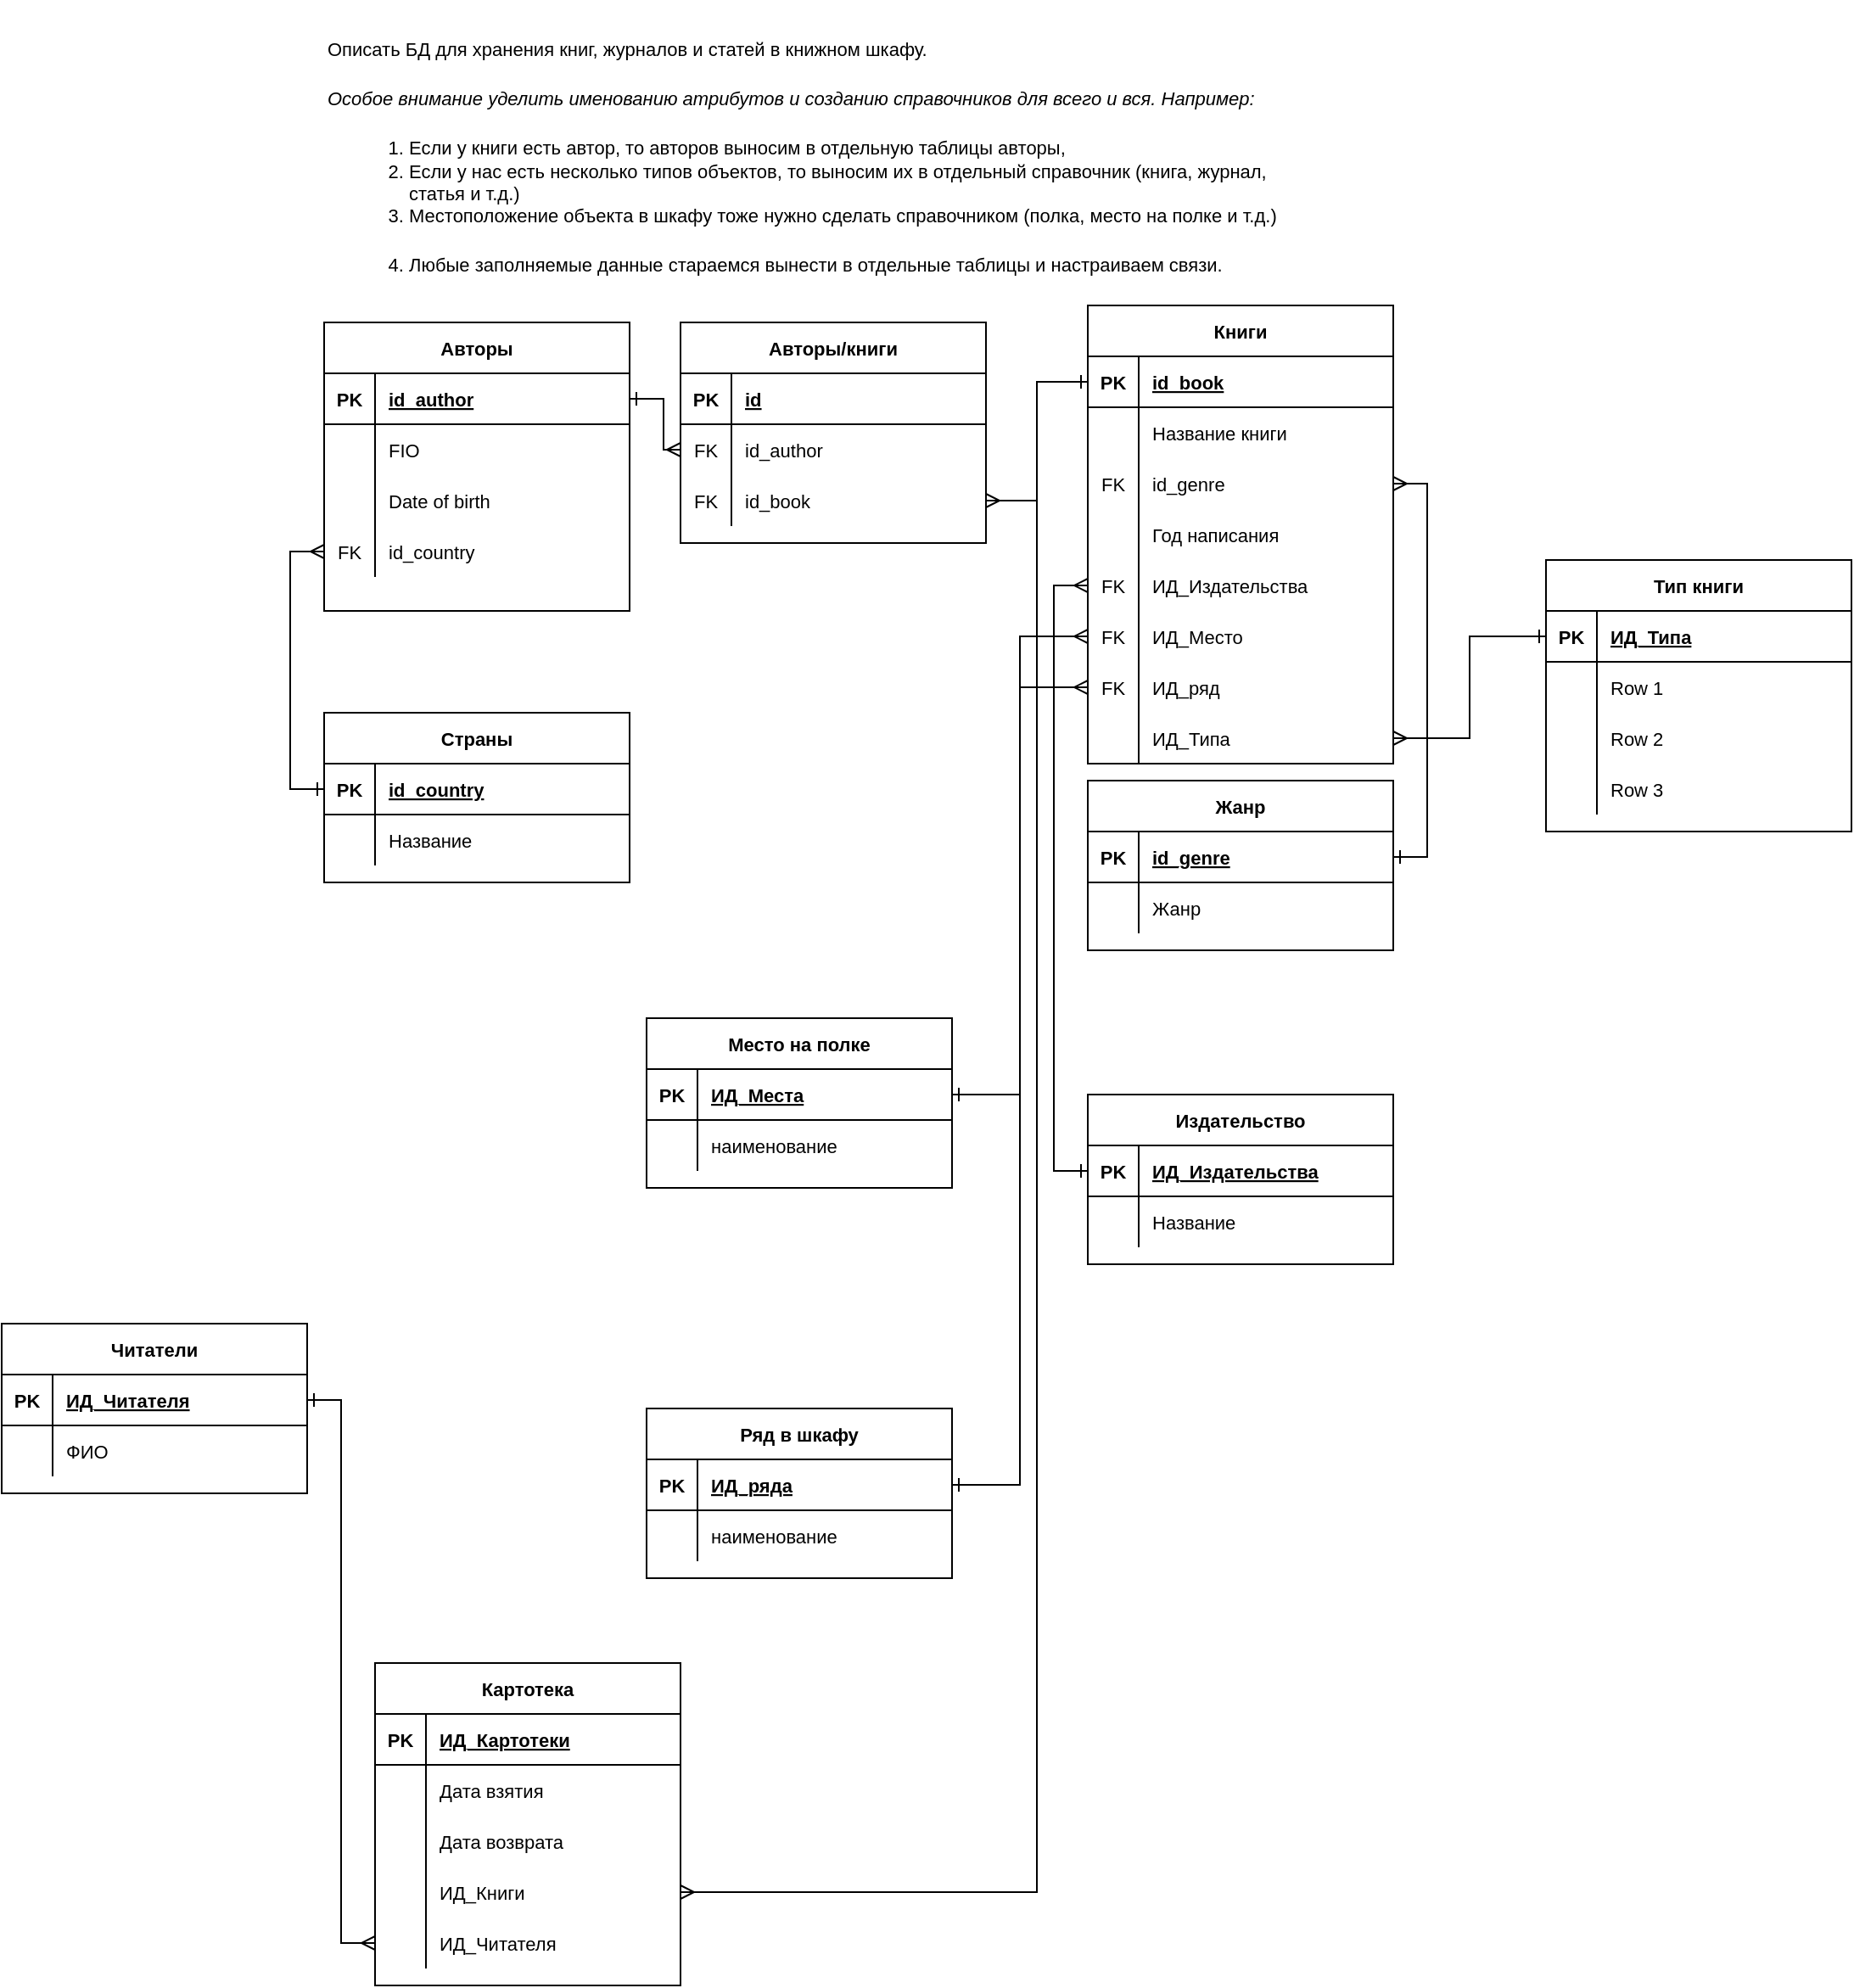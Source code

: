 <mxfile version="20.1.1" type="device" pages="2"><diagram id="bv8T3jVoNiShOXROOX3S" name="Page-1"><mxGraphModel dx="2048" dy="676" grid="1" gridSize="10" guides="1" tooltips="1" connect="1" arrows="1" fold="1" page="1" pageScale="1" pageWidth="827" pageHeight="1169" math="0" shadow="0"><root><mxCell id="0"/><mxCell id="1" parent="0"/><mxCell id="cTsc8BzZ--6czN_Kdtmy-1" value="&lt;b id=&quot;docs-internal-guid-dd986576-7fff-a6f1-dd2f-402217735a2a&quot; style=&quot;font-weight: normal; font-size: 11px;&quot;&gt;&lt;p style=&quot;line-height:1.2;margin-top:12pt;margin-bottom:12pt;&quot; dir=&quot;ltr&quot;&gt;&lt;span style=&quot;font-family: &amp;quot;IBM Plex Sans&amp;quot;, sans-serif; color: rgb(0, 0, 0); background-color: transparent; font-weight: 400; font-style: normal; font-variant: normal; text-decoration: none; vertical-align: baseline;&quot;&gt;Описать БД для хранения книг, журналов и статей в книжном шкафу.&lt;/span&gt;&lt;/p&gt;&lt;p style=&quot;line-height:1.2;margin-top:12pt;margin-bottom:12pt;&quot; dir=&quot;ltr&quot;&gt;&lt;span style=&quot;font-family: &amp;quot;IBM Plex Sans&amp;quot;, sans-serif; color: rgb(0, 0, 0); background-color: transparent; font-weight: 400; font-style: italic; font-variant: normal; text-decoration: none; vertical-align: baseline;&quot;&gt;Особое внимание уделить именованию атрибутов и созданию справочников для всего и вся. Например:&lt;/span&gt;&lt;/p&gt;&lt;ol style=&quot;margin-top:0;margin-bottom:0;padding-inline-start:48px;&quot;&gt;&lt;li aria-level=&quot;1&quot; style=&quot;list-style-type: decimal; font-family: &amp;quot;IBM Plex Sans&amp;quot;, sans-serif; color: rgb(0, 0, 0); background-color: transparent; font-weight: 400; font-style: normal; font-variant: normal; text-decoration: none; vertical-align: baseline;&quot; dir=&quot;ltr&quot;&gt;&lt;p role=&quot;presentation&quot; style=&quot;line-height:1.2;margin-top:12pt;margin-bottom:0pt;&quot; dir=&quot;ltr&quot;&gt;&lt;span style=&quot;font-family: &amp;quot;IBM Plex Sans&amp;quot;, sans-serif; color: rgb(0, 0, 0); background-color: transparent; font-weight: 400; font-style: normal; font-variant: normal; text-decoration: none; vertical-align: baseline;&quot;&gt;Если у книги есть автор, то авторов выносим в отдельную таблицы авторы,&lt;/span&gt;&lt;/p&gt;&lt;/li&gt;&lt;li aria-level=&quot;1&quot; style=&quot;list-style-type: decimal; font-family: &amp;quot;IBM Plex Sans&amp;quot;, sans-serif; color: rgb(0, 0, 0); background-color: transparent; font-weight: 400; font-style: normal; font-variant: normal; text-decoration: none; vertical-align: baseline;&quot; dir=&quot;ltr&quot;&gt;&lt;p role=&quot;presentation&quot; style=&quot;line-height:1.2;margin-top:0pt;margin-bottom:0pt;&quot; dir=&quot;ltr&quot;&gt;&lt;span style=&quot;font-family: &amp;quot;IBM Plex Sans&amp;quot;, sans-serif; color: rgb(0, 0, 0); background-color: transparent; font-weight: 400; font-style: normal; font-variant: normal; text-decoration: none; vertical-align: baseline;&quot;&gt;Если у нас есть несколько типов объектов, то выносим их в отдельный справочник (книга, журнал, статья и т.д.)&lt;/span&gt;&lt;/p&gt;&lt;/li&gt;&lt;li aria-level=&quot;1&quot; style=&quot;list-style-type: decimal; font-family: &amp;quot;IBM Plex Sans&amp;quot;, sans-serif; color: rgb(0, 0, 0); background-color: transparent; font-weight: 400; font-style: normal; font-variant: normal; text-decoration: none; vertical-align: baseline;&quot; dir=&quot;ltr&quot;&gt;&lt;p role=&quot;presentation&quot; style=&quot;line-height:1.2;margin-top:0pt;margin-bottom:12pt;&quot; dir=&quot;ltr&quot;&gt;&lt;span style=&quot;font-family: &amp;quot;IBM Plex Sans&amp;quot;, sans-serif; color: rgb(0, 0, 0); background-color: transparent; font-weight: 400; font-style: normal; font-variant: normal; text-decoration: none; vertical-align: baseline;&quot;&gt;Местоположение объекта в шкафу тоже нужно сделать справочником (полка, место на полке и т.д.)&lt;/span&gt;&lt;/p&gt;&lt;/li&gt;&lt;li aria-level=&quot;1&quot; style=&quot;list-style-type: decimal; font-family: &amp;quot;IBM Plex Sans&amp;quot;, sans-serif; color: rgb(0, 0, 0); background-color: transparent; font-weight: 400; font-style: normal; font-variant: normal; text-decoration: none; vertical-align: baseline;&quot; dir=&quot;ltr&quot;&gt;&lt;p role=&quot;presentation&quot; style=&quot;line-height:1.2;margin-top:12pt;margin-bottom:12pt;&quot; dir=&quot;ltr&quot;&gt;&lt;span style=&quot;font-family: &amp;quot;IBM Plex Sans&amp;quot;, sans-serif; color: rgb(0, 0, 0); background-color: transparent; font-weight: 400; font-style: normal; font-variant: normal; text-decoration: none; vertical-align: baseline;&quot;&gt;Любые заполняемые данные стараемся вынести в отдельные таблицы и настраиваем связи.&lt;/span&gt;&lt;/p&gt;&lt;/li&gt;&lt;/ol&gt;&lt;/b&gt;" style="text;whiteSpace=wrap;html=1;" vertex="1" parent="1"><mxGeometry width="580" height="170" as="geometry"/></mxCell><mxCell id="cTsc8BzZ--6czN_Kdtmy-2" value="Авторы" style="shape=table;startSize=30;container=1;collapsible=1;childLayout=tableLayout;fixedRows=1;rowLines=0;fontStyle=1;align=center;resizeLast=1;fontSize=11;" vertex="1" parent="1"><mxGeometry y="190" width="180" height="170" as="geometry"/></mxCell><mxCell id="cTsc8BzZ--6czN_Kdtmy-3" value="" style="shape=tableRow;horizontal=0;startSize=0;swimlaneHead=0;swimlaneBody=0;fillColor=none;collapsible=0;dropTarget=0;points=[[0,0.5],[1,0.5]];portConstraint=eastwest;top=0;left=0;right=0;bottom=1;fontSize=11;" vertex="1" parent="cTsc8BzZ--6czN_Kdtmy-2"><mxGeometry y="30" width="180" height="30" as="geometry"/></mxCell><mxCell id="cTsc8BzZ--6czN_Kdtmy-4" value="PK" style="shape=partialRectangle;connectable=0;fillColor=none;top=0;left=0;bottom=0;right=0;fontStyle=1;overflow=hidden;fontSize=11;" vertex="1" parent="cTsc8BzZ--6czN_Kdtmy-3"><mxGeometry width="30" height="30" as="geometry"><mxRectangle width="30" height="30" as="alternateBounds"/></mxGeometry></mxCell><mxCell id="cTsc8BzZ--6czN_Kdtmy-5" value="id_author" style="shape=partialRectangle;connectable=0;fillColor=none;top=0;left=0;bottom=0;right=0;align=left;spacingLeft=6;fontStyle=5;overflow=hidden;fontSize=11;" vertex="1" parent="cTsc8BzZ--6czN_Kdtmy-3"><mxGeometry x="30" width="150" height="30" as="geometry"><mxRectangle width="150" height="30" as="alternateBounds"/></mxGeometry></mxCell><mxCell id="cTsc8BzZ--6czN_Kdtmy-6" value="" style="shape=tableRow;horizontal=0;startSize=0;swimlaneHead=0;swimlaneBody=0;fillColor=none;collapsible=0;dropTarget=0;points=[[0,0.5],[1,0.5]];portConstraint=eastwest;top=0;left=0;right=0;bottom=0;fontSize=11;" vertex="1" parent="cTsc8BzZ--6czN_Kdtmy-2"><mxGeometry y="60" width="180" height="30" as="geometry"/></mxCell><mxCell id="cTsc8BzZ--6czN_Kdtmy-7" value="" style="shape=partialRectangle;connectable=0;fillColor=none;top=0;left=0;bottom=0;right=0;editable=1;overflow=hidden;fontSize=11;" vertex="1" parent="cTsc8BzZ--6czN_Kdtmy-6"><mxGeometry width="30" height="30" as="geometry"><mxRectangle width="30" height="30" as="alternateBounds"/></mxGeometry></mxCell><mxCell id="cTsc8BzZ--6czN_Kdtmy-8" value="FIO" style="shape=partialRectangle;connectable=0;fillColor=none;top=0;left=0;bottom=0;right=0;align=left;spacingLeft=6;overflow=hidden;fontSize=11;" vertex="1" parent="cTsc8BzZ--6czN_Kdtmy-6"><mxGeometry x="30" width="150" height="30" as="geometry"><mxRectangle width="150" height="30" as="alternateBounds"/></mxGeometry></mxCell><mxCell id="cTsc8BzZ--6czN_Kdtmy-9" value="" style="shape=tableRow;horizontal=0;startSize=0;swimlaneHead=0;swimlaneBody=0;fillColor=none;collapsible=0;dropTarget=0;points=[[0,0.5],[1,0.5]];portConstraint=eastwest;top=0;left=0;right=0;bottom=0;fontSize=11;" vertex="1" parent="cTsc8BzZ--6czN_Kdtmy-2"><mxGeometry y="90" width="180" height="30" as="geometry"/></mxCell><mxCell id="cTsc8BzZ--6czN_Kdtmy-10" value="" style="shape=partialRectangle;connectable=0;fillColor=none;top=0;left=0;bottom=0;right=0;editable=1;overflow=hidden;fontSize=11;" vertex="1" parent="cTsc8BzZ--6czN_Kdtmy-9"><mxGeometry width="30" height="30" as="geometry"><mxRectangle width="30" height="30" as="alternateBounds"/></mxGeometry></mxCell><mxCell id="cTsc8BzZ--6czN_Kdtmy-11" value="Date of birth" style="shape=partialRectangle;connectable=0;fillColor=none;top=0;left=0;bottom=0;right=0;align=left;spacingLeft=6;overflow=hidden;fontSize=11;" vertex="1" parent="cTsc8BzZ--6czN_Kdtmy-9"><mxGeometry x="30" width="150" height="30" as="geometry"><mxRectangle width="150" height="30" as="alternateBounds"/></mxGeometry></mxCell><mxCell id="cTsc8BzZ--6czN_Kdtmy-28" value="" style="shape=tableRow;horizontal=0;startSize=0;swimlaneHead=0;swimlaneBody=0;fillColor=none;collapsible=0;dropTarget=0;points=[[0,0.5],[1,0.5]];portConstraint=eastwest;top=0;left=0;right=0;bottom=0;fontSize=11;" vertex="1" parent="cTsc8BzZ--6czN_Kdtmy-2"><mxGeometry y="120" width="180" height="30" as="geometry"/></mxCell><mxCell id="cTsc8BzZ--6czN_Kdtmy-29" value="FK" style="shape=partialRectangle;connectable=0;fillColor=none;top=0;left=0;bottom=0;right=0;fontStyle=0;overflow=hidden;fontSize=11;" vertex="1" parent="cTsc8BzZ--6czN_Kdtmy-28"><mxGeometry width="30" height="30" as="geometry"><mxRectangle width="30" height="30" as="alternateBounds"/></mxGeometry></mxCell><mxCell id="cTsc8BzZ--6czN_Kdtmy-30" value="id_country" style="shape=partialRectangle;connectable=0;fillColor=none;top=0;left=0;bottom=0;right=0;align=left;spacingLeft=6;fontStyle=0;overflow=hidden;fontSize=11;" vertex="1" parent="cTsc8BzZ--6czN_Kdtmy-28"><mxGeometry x="30" width="150" height="30" as="geometry"><mxRectangle width="150" height="30" as="alternateBounds"/></mxGeometry></mxCell><mxCell id="cTsc8BzZ--6czN_Kdtmy-15" value="Страны" style="shape=table;startSize=30;container=1;collapsible=1;childLayout=tableLayout;fixedRows=1;rowLines=0;fontStyle=1;align=center;resizeLast=1;fontSize=11;" vertex="1" parent="1"><mxGeometry y="420" width="180" height="100" as="geometry"/></mxCell><mxCell id="cTsc8BzZ--6czN_Kdtmy-16" value="" style="shape=tableRow;horizontal=0;startSize=0;swimlaneHead=0;swimlaneBody=0;fillColor=none;collapsible=0;dropTarget=0;points=[[0,0.5],[1,0.5]];portConstraint=eastwest;top=0;left=0;right=0;bottom=1;fontSize=11;" vertex="1" parent="cTsc8BzZ--6czN_Kdtmy-15"><mxGeometry y="30" width="180" height="30" as="geometry"/></mxCell><mxCell id="cTsc8BzZ--6czN_Kdtmy-17" value="PK" style="shape=partialRectangle;connectable=0;fillColor=none;top=0;left=0;bottom=0;right=0;fontStyle=1;overflow=hidden;fontSize=11;" vertex="1" parent="cTsc8BzZ--6czN_Kdtmy-16"><mxGeometry width="30" height="30" as="geometry"><mxRectangle width="30" height="30" as="alternateBounds"/></mxGeometry></mxCell><mxCell id="cTsc8BzZ--6czN_Kdtmy-18" value="id_country" style="shape=partialRectangle;connectable=0;fillColor=none;top=0;left=0;bottom=0;right=0;align=left;spacingLeft=6;fontStyle=5;overflow=hidden;fontSize=11;" vertex="1" parent="cTsc8BzZ--6czN_Kdtmy-16"><mxGeometry x="30" width="150" height="30" as="geometry"><mxRectangle width="150" height="30" as="alternateBounds"/></mxGeometry></mxCell><mxCell id="cTsc8BzZ--6czN_Kdtmy-19" value="" style="shape=tableRow;horizontal=0;startSize=0;swimlaneHead=0;swimlaneBody=0;fillColor=none;collapsible=0;dropTarget=0;points=[[0,0.5],[1,0.5]];portConstraint=eastwest;top=0;left=0;right=0;bottom=0;fontSize=11;" vertex="1" parent="cTsc8BzZ--6czN_Kdtmy-15"><mxGeometry y="60" width="180" height="30" as="geometry"/></mxCell><mxCell id="cTsc8BzZ--6czN_Kdtmy-20" value="" style="shape=partialRectangle;connectable=0;fillColor=none;top=0;left=0;bottom=0;right=0;editable=1;overflow=hidden;fontSize=11;" vertex="1" parent="cTsc8BzZ--6czN_Kdtmy-19"><mxGeometry width="30" height="30" as="geometry"><mxRectangle width="30" height="30" as="alternateBounds"/></mxGeometry></mxCell><mxCell id="cTsc8BzZ--6czN_Kdtmy-21" value="Название" style="shape=partialRectangle;connectable=0;fillColor=none;top=0;left=0;bottom=0;right=0;align=left;spacingLeft=6;overflow=hidden;fontSize=11;" vertex="1" parent="cTsc8BzZ--6czN_Kdtmy-19"><mxGeometry x="30" width="150" height="30" as="geometry"><mxRectangle width="150" height="30" as="alternateBounds"/></mxGeometry></mxCell><mxCell id="cTsc8BzZ--6czN_Kdtmy-31" style="edgeStyle=orthogonalEdgeStyle;rounded=0;orthogonalLoop=1;jettySize=auto;html=1;entryX=0;entryY=0.5;entryDx=0;entryDy=0;fontSize=11;exitX=0;exitY=0.5;exitDx=0;exitDy=0;startArrow=ERmany;startFill=0;endArrow=ERone;endFill=0;" edge="1" parent="1" source="cTsc8BzZ--6czN_Kdtmy-28" target="cTsc8BzZ--6czN_Kdtmy-16"><mxGeometry relative="1" as="geometry"/></mxCell><mxCell id="cTsc8BzZ--6czN_Kdtmy-32" value="Книги" style="shape=table;startSize=30;container=1;collapsible=1;childLayout=tableLayout;fixedRows=1;rowLines=0;fontStyle=1;align=center;resizeLast=1;fontSize=11;" vertex="1" parent="1"><mxGeometry x="450" y="180" width="180" height="270" as="geometry"/></mxCell><mxCell id="cTsc8BzZ--6czN_Kdtmy-33" value="" style="shape=tableRow;horizontal=0;startSize=0;swimlaneHead=0;swimlaneBody=0;fillColor=none;collapsible=0;dropTarget=0;points=[[0,0.5],[1,0.5]];portConstraint=eastwest;top=0;left=0;right=0;bottom=1;fontSize=11;" vertex="1" parent="cTsc8BzZ--6czN_Kdtmy-32"><mxGeometry y="30" width="180" height="30" as="geometry"/></mxCell><mxCell id="cTsc8BzZ--6czN_Kdtmy-34" value="PK" style="shape=partialRectangle;connectable=0;fillColor=none;top=0;left=0;bottom=0;right=0;fontStyle=1;overflow=hidden;fontSize=11;" vertex="1" parent="cTsc8BzZ--6czN_Kdtmy-33"><mxGeometry width="30" height="30" as="geometry"><mxRectangle width="30" height="30" as="alternateBounds"/></mxGeometry></mxCell><mxCell id="cTsc8BzZ--6czN_Kdtmy-35" value="id_book" style="shape=partialRectangle;connectable=0;fillColor=none;top=0;left=0;bottom=0;right=0;align=left;spacingLeft=6;fontStyle=5;overflow=hidden;fontSize=11;" vertex="1" parent="cTsc8BzZ--6czN_Kdtmy-33"><mxGeometry x="30" width="150" height="30" as="geometry"><mxRectangle width="150" height="30" as="alternateBounds"/></mxGeometry></mxCell><mxCell id="cTsc8BzZ--6czN_Kdtmy-36" value="" style="shape=tableRow;horizontal=0;startSize=0;swimlaneHead=0;swimlaneBody=0;fillColor=none;collapsible=0;dropTarget=0;points=[[0,0.5],[1,0.5]];portConstraint=eastwest;top=0;left=0;right=0;bottom=0;fontSize=11;" vertex="1" parent="cTsc8BzZ--6czN_Kdtmy-32"><mxGeometry y="60" width="180" height="30" as="geometry"/></mxCell><mxCell id="cTsc8BzZ--6czN_Kdtmy-37" value="" style="shape=partialRectangle;connectable=0;fillColor=none;top=0;left=0;bottom=0;right=0;editable=1;overflow=hidden;fontSize=11;" vertex="1" parent="cTsc8BzZ--6czN_Kdtmy-36"><mxGeometry width="30" height="30" as="geometry"><mxRectangle width="30" height="30" as="alternateBounds"/></mxGeometry></mxCell><mxCell id="cTsc8BzZ--6czN_Kdtmy-38" value="Название книги" style="shape=partialRectangle;connectable=0;fillColor=none;top=0;left=0;bottom=0;right=0;align=left;spacingLeft=6;overflow=hidden;fontSize=11;" vertex="1" parent="cTsc8BzZ--6czN_Kdtmy-36"><mxGeometry x="30" width="150" height="30" as="geometry"><mxRectangle width="150" height="30" as="alternateBounds"/></mxGeometry></mxCell><mxCell id="cTsc8BzZ--6czN_Kdtmy-45" value="" style="shape=tableRow;horizontal=0;startSize=0;swimlaneHead=0;swimlaneBody=0;fillColor=none;collapsible=0;dropTarget=0;points=[[0,0.5],[1,0.5]];portConstraint=eastwest;top=0;left=0;right=0;bottom=0;fontSize=11;" vertex="1" parent="cTsc8BzZ--6czN_Kdtmy-32"><mxGeometry y="90" width="180" height="30" as="geometry"/></mxCell><mxCell id="cTsc8BzZ--6czN_Kdtmy-46" value="FK" style="shape=partialRectangle;connectable=0;fillColor=none;top=0;left=0;bottom=0;right=0;fontStyle=0;overflow=hidden;fontSize=11;" vertex="1" parent="cTsc8BzZ--6czN_Kdtmy-45"><mxGeometry width="30" height="30" as="geometry"><mxRectangle width="30" height="30" as="alternateBounds"/></mxGeometry></mxCell><mxCell id="cTsc8BzZ--6czN_Kdtmy-47" value="id_genre" style="shape=partialRectangle;connectable=0;fillColor=none;top=0;left=0;bottom=0;right=0;align=left;spacingLeft=6;fontStyle=0;overflow=hidden;fontSize=11;" vertex="1" parent="cTsc8BzZ--6czN_Kdtmy-45"><mxGeometry x="30" width="150" height="30" as="geometry"><mxRectangle width="150" height="30" as="alternateBounds"/></mxGeometry></mxCell><mxCell id="cTsc8BzZ--6czN_Kdtmy-42" value="" style="shape=tableRow;horizontal=0;startSize=0;swimlaneHead=0;swimlaneBody=0;fillColor=none;collapsible=0;dropTarget=0;points=[[0,0.5],[1,0.5]];portConstraint=eastwest;top=0;left=0;right=0;bottom=0;fontSize=11;" vertex="1" parent="cTsc8BzZ--6czN_Kdtmy-32"><mxGeometry y="120" width="180" height="30" as="geometry"/></mxCell><mxCell id="cTsc8BzZ--6czN_Kdtmy-43" value="" style="shape=partialRectangle;connectable=0;fillColor=none;top=0;left=0;bottom=0;right=0;editable=1;overflow=hidden;fontSize=11;" vertex="1" parent="cTsc8BzZ--6czN_Kdtmy-42"><mxGeometry width="30" height="30" as="geometry"><mxRectangle width="30" height="30" as="alternateBounds"/></mxGeometry></mxCell><mxCell id="cTsc8BzZ--6czN_Kdtmy-44" value="Год написания" style="shape=partialRectangle;connectable=0;fillColor=none;top=0;left=0;bottom=0;right=0;align=left;spacingLeft=6;overflow=hidden;fontSize=11;" vertex="1" parent="cTsc8BzZ--6czN_Kdtmy-42"><mxGeometry x="30" width="150" height="30" as="geometry"><mxRectangle width="150" height="30" as="alternateBounds"/></mxGeometry></mxCell><mxCell id="cTsc8BzZ--6czN_Kdtmy-106" value="" style="shape=tableRow;horizontal=0;startSize=0;swimlaneHead=0;swimlaneBody=0;fillColor=none;collapsible=0;dropTarget=0;points=[[0,0.5],[1,0.5]];portConstraint=eastwest;top=0;left=0;right=0;bottom=0;fontSize=11;" vertex="1" parent="cTsc8BzZ--6czN_Kdtmy-32"><mxGeometry y="150" width="180" height="30" as="geometry"/></mxCell><mxCell id="cTsc8BzZ--6czN_Kdtmy-107" value="FK" style="shape=partialRectangle;connectable=0;fillColor=none;top=0;left=0;bottom=0;right=0;fontStyle=0;overflow=hidden;fontSize=11;" vertex="1" parent="cTsc8BzZ--6czN_Kdtmy-106"><mxGeometry width="30" height="30" as="geometry"><mxRectangle width="30" height="30" as="alternateBounds"/></mxGeometry></mxCell><mxCell id="cTsc8BzZ--6czN_Kdtmy-108" value="ИД_Издательства" style="shape=partialRectangle;connectable=0;fillColor=none;top=0;left=0;bottom=0;right=0;align=left;spacingLeft=6;fontStyle=0;overflow=hidden;fontSize=11;" vertex="1" parent="cTsc8BzZ--6czN_Kdtmy-106"><mxGeometry x="30" width="150" height="30" as="geometry"><mxRectangle width="150" height="30" as="alternateBounds"/></mxGeometry></mxCell><mxCell id="cTsc8BzZ--6czN_Kdtmy-159" value="" style="shape=tableRow;horizontal=0;startSize=0;swimlaneHead=0;swimlaneBody=0;fillColor=none;collapsible=0;dropTarget=0;points=[[0,0.5],[1,0.5]];portConstraint=eastwest;top=0;left=0;right=0;bottom=0;fontSize=11;" vertex="1" parent="cTsc8BzZ--6czN_Kdtmy-32"><mxGeometry y="180" width="180" height="30" as="geometry"/></mxCell><mxCell id="cTsc8BzZ--6czN_Kdtmy-160" value="FK" style="shape=partialRectangle;connectable=0;fillColor=none;top=0;left=0;bottom=0;right=0;fontStyle=0;overflow=hidden;fontSize=11;" vertex="1" parent="cTsc8BzZ--6czN_Kdtmy-159"><mxGeometry width="30" height="30" as="geometry"><mxRectangle width="30" height="30" as="alternateBounds"/></mxGeometry></mxCell><mxCell id="cTsc8BzZ--6czN_Kdtmy-161" value="ИД_Место" style="shape=partialRectangle;connectable=0;fillColor=none;top=0;left=0;bottom=0;right=0;align=left;spacingLeft=6;fontStyle=0;overflow=hidden;fontSize=11;" vertex="1" parent="cTsc8BzZ--6czN_Kdtmy-159"><mxGeometry x="30" width="150" height="30" as="geometry"><mxRectangle width="150" height="30" as="alternateBounds"/></mxGeometry></mxCell><mxCell id="cTsc8BzZ--6czN_Kdtmy-162" value="" style="shape=tableRow;horizontal=0;startSize=0;swimlaneHead=0;swimlaneBody=0;fillColor=none;collapsible=0;dropTarget=0;points=[[0,0.5],[1,0.5]];portConstraint=eastwest;top=0;left=0;right=0;bottom=0;fontSize=11;" vertex="1" parent="cTsc8BzZ--6czN_Kdtmy-32"><mxGeometry y="210" width="180" height="30" as="geometry"/></mxCell><mxCell id="cTsc8BzZ--6czN_Kdtmy-163" value="FK" style="shape=partialRectangle;connectable=0;fillColor=none;top=0;left=0;bottom=0;right=0;fontStyle=0;overflow=hidden;fontSize=11;" vertex="1" parent="cTsc8BzZ--6czN_Kdtmy-162"><mxGeometry width="30" height="30" as="geometry"><mxRectangle width="30" height="30" as="alternateBounds"/></mxGeometry></mxCell><mxCell id="cTsc8BzZ--6czN_Kdtmy-164" value="ИД_ряд" style="shape=partialRectangle;connectable=0;fillColor=none;top=0;left=0;bottom=0;right=0;align=left;spacingLeft=6;fontStyle=0;overflow=hidden;fontSize=11;" vertex="1" parent="cTsc8BzZ--6czN_Kdtmy-162"><mxGeometry x="30" width="150" height="30" as="geometry"><mxRectangle width="150" height="30" as="alternateBounds"/></mxGeometry></mxCell><mxCell id="cTsc8BzZ--6czN_Kdtmy-124" value="" style="shape=tableRow;horizontal=0;startSize=0;swimlaneHead=0;swimlaneBody=0;fillColor=none;collapsible=0;dropTarget=0;points=[[0,0.5],[1,0.5]];portConstraint=eastwest;top=0;left=0;right=0;bottom=0;fontSize=11;" vertex="1" parent="cTsc8BzZ--6czN_Kdtmy-32"><mxGeometry y="240" width="180" height="30" as="geometry"/></mxCell><mxCell id="cTsc8BzZ--6czN_Kdtmy-125" value="" style="shape=partialRectangle;connectable=0;fillColor=none;top=0;left=0;bottom=0;right=0;editable=1;overflow=hidden;fontSize=11;" vertex="1" parent="cTsc8BzZ--6czN_Kdtmy-124"><mxGeometry width="30" height="30" as="geometry"><mxRectangle width="30" height="30" as="alternateBounds"/></mxGeometry></mxCell><mxCell id="cTsc8BzZ--6czN_Kdtmy-126" value="ИД_Типа" style="shape=partialRectangle;connectable=0;fillColor=none;top=0;left=0;bottom=0;right=0;align=left;spacingLeft=6;overflow=hidden;fontSize=11;" vertex="1" parent="cTsc8BzZ--6czN_Kdtmy-124"><mxGeometry x="30" width="150" height="30" as="geometry"><mxRectangle width="150" height="30" as="alternateBounds"/></mxGeometry></mxCell><mxCell id="cTsc8BzZ--6czN_Kdtmy-48" value="Жанр" style="shape=table;startSize=30;container=1;collapsible=1;childLayout=tableLayout;fixedRows=1;rowLines=0;fontStyle=1;align=center;resizeLast=1;fontSize=11;" vertex="1" parent="1"><mxGeometry x="450" y="460" width="180" height="100" as="geometry"/></mxCell><mxCell id="cTsc8BzZ--6czN_Kdtmy-49" value="" style="shape=tableRow;horizontal=0;startSize=0;swimlaneHead=0;swimlaneBody=0;fillColor=none;collapsible=0;dropTarget=0;points=[[0,0.5],[1,0.5]];portConstraint=eastwest;top=0;left=0;right=0;bottom=1;fontSize=11;" vertex="1" parent="cTsc8BzZ--6czN_Kdtmy-48"><mxGeometry y="30" width="180" height="30" as="geometry"/></mxCell><mxCell id="cTsc8BzZ--6czN_Kdtmy-50" value="PK" style="shape=partialRectangle;connectable=0;fillColor=none;top=0;left=0;bottom=0;right=0;fontStyle=1;overflow=hidden;fontSize=11;" vertex="1" parent="cTsc8BzZ--6czN_Kdtmy-49"><mxGeometry width="30" height="30" as="geometry"><mxRectangle width="30" height="30" as="alternateBounds"/></mxGeometry></mxCell><mxCell id="cTsc8BzZ--6czN_Kdtmy-51" value="id_genre" style="shape=partialRectangle;connectable=0;fillColor=none;top=0;left=0;bottom=0;right=0;align=left;spacingLeft=6;fontStyle=5;overflow=hidden;fontSize=11;" vertex="1" parent="cTsc8BzZ--6czN_Kdtmy-49"><mxGeometry x="30" width="150" height="30" as="geometry"><mxRectangle width="150" height="30" as="alternateBounds"/></mxGeometry></mxCell><mxCell id="cTsc8BzZ--6czN_Kdtmy-52" value="" style="shape=tableRow;horizontal=0;startSize=0;swimlaneHead=0;swimlaneBody=0;fillColor=none;collapsible=0;dropTarget=0;points=[[0,0.5],[1,0.5]];portConstraint=eastwest;top=0;left=0;right=0;bottom=0;fontSize=11;" vertex="1" parent="cTsc8BzZ--6czN_Kdtmy-48"><mxGeometry y="60" width="180" height="30" as="geometry"/></mxCell><mxCell id="cTsc8BzZ--6czN_Kdtmy-53" value="" style="shape=partialRectangle;connectable=0;fillColor=none;top=0;left=0;bottom=0;right=0;editable=1;overflow=hidden;fontSize=11;" vertex="1" parent="cTsc8BzZ--6czN_Kdtmy-52"><mxGeometry width="30" height="30" as="geometry"><mxRectangle width="30" height="30" as="alternateBounds"/></mxGeometry></mxCell><mxCell id="cTsc8BzZ--6czN_Kdtmy-54" value="Жанр" style="shape=partialRectangle;connectable=0;fillColor=none;top=0;left=0;bottom=0;right=0;align=left;spacingLeft=6;overflow=hidden;fontSize=11;" vertex="1" parent="cTsc8BzZ--6czN_Kdtmy-52"><mxGeometry x="30" width="150" height="30" as="geometry"><mxRectangle width="150" height="30" as="alternateBounds"/></mxGeometry></mxCell><mxCell id="cTsc8BzZ--6czN_Kdtmy-72" value="Авторы/книги" style="shape=table;startSize=30;container=1;collapsible=1;childLayout=tableLayout;fixedRows=1;rowLines=0;fontStyle=1;align=center;resizeLast=1;fontSize=11;" vertex="1" parent="1"><mxGeometry x="210" y="190" width="180" height="130" as="geometry"/></mxCell><mxCell id="cTsc8BzZ--6czN_Kdtmy-73" value="" style="shape=tableRow;horizontal=0;startSize=0;swimlaneHead=0;swimlaneBody=0;fillColor=none;collapsible=0;dropTarget=0;points=[[0,0.5],[1,0.5]];portConstraint=eastwest;top=0;left=0;right=0;bottom=1;fontSize=11;" vertex="1" parent="cTsc8BzZ--6czN_Kdtmy-72"><mxGeometry y="30" width="180" height="30" as="geometry"/></mxCell><mxCell id="cTsc8BzZ--6czN_Kdtmy-74" value="PK" style="shape=partialRectangle;connectable=0;fillColor=none;top=0;left=0;bottom=0;right=0;fontStyle=1;overflow=hidden;fontSize=11;" vertex="1" parent="cTsc8BzZ--6czN_Kdtmy-73"><mxGeometry width="30" height="30" as="geometry"><mxRectangle width="30" height="30" as="alternateBounds"/></mxGeometry></mxCell><mxCell id="cTsc8BzZ--6czN_Kdtmy-75" value="id" style="shape=partialRectangle;connectable=0;fillColor=none;top=0;left=0;bottom=0;right=0;align=left;spacingLeft=6;fontStyle=5;overflow=hidden;fontSize=11;" vertex="1" parent="cTsc8BzZ--6czN_Kdtmy-73"><mxGeometry x="30" width="150" height="30" as="geometry"><mxRectangle width="150" height="30" as="alternateBounds"/></mxGeometry></mxCell><mxCell id="cTsc8BzZ--6czN_Kdtmy-85" value="" style="shape=tableRow;horizontal=0;startSize=0;swimlaneHead=0;swimlaneBody=0;fillColor=none;collapsible=0;dropTarget=0;points=[[0,0.5],[1,0.5]];portConstraint=eastwest;top=0;left=0;right=0;bottom=0;fontSize=11;" vertex="1" parent="cTsc8BzZ--6czN_Kdtmy-72"><mxGeometry y="60" width="180" height="30" as="geometry"/></mxCell><mxCell id="cTsc8BzZ--6czN_Kdtmy-86" value="FK" style="shape=partialRectangle;connectable=0;fillColor=none;top=0;left=0;bottom=0;right=0;fontStyle=0;overflow=hidden;fontSize=11;" vertex="1" parent="cTsc8BzZ--6czN_Kdtmy-85"><mxGeometry width="30" height="30" as="geometry"><mxRectangle width="30" height="30" as="alternateBounds"/></mxGeometry></mxCell><mxCell id="cTsc8BzZ--6czN_Kdtmy-87" value="id_author" style="shape=partialRectangle;connectable=0;fillColor=none;top=0;left=0;bottom=0;right=0;align=left;spacingLeft=6;fontStyle=0;overflow=hidden;fontSize=11;" vertex="1" parent="cTsc8BzZ--6czN_Kdtmy-85"><mxGeometry x="30" width="150" height="30" as="geometry"><mxRectangle width="150" height="30" as="alternateBounds"/></mxGeometry></mxCell><mxCell id="cTsc8BzZ--6czN_Kdtmy-88" value="" style="shape=tableRow;horizontal=0;startSize=0;swimlaneHead=0;swimlaneBody=0;fillColor=none;collapsible=0;dropTarget=0;points=[[0,0.5],[1,0.5]];portConstraint=eastwest;top=0;left=0;right=0;bottom=0;fontSize=11;" vertex="1" parent="cTsc8BzZ--6czN_Kdtmy-72"><mxGeometry y="90" width="180" height="30" as="geometry"/></mxCell><mxCell id="cTsc8BzZ--6czN_Kdtmy-89" value="FK" style="shape=partialRectangle;connectable=0;fillColor=none;top=0;left=0;bottom=0;right=0;fontStyle=0;overflow=hidden;fontSize=11;" vertex="1" parent="cTsc8BzZ--6czN_Kdtmy-88"><mxGeometry width="30" height="30" as="geometry"><mxRectangle width="30" height="30" as="alternateBounds"/></mxGeometry></mxCell><mxCell id="cTsc8BzZ--6czN_Kdtmy-90" value="id_book" style="shape=partialRectangle;connectable=0;fillColor=none;top=0;left=0;bottom=0;right=0;align=left;spacingLeft=6;fontStyle=0;overflow=hidden;fontSize=11;" vertex="1" parent="cTsc8BzZ--6czN_Kdtmy-88"><mxGeometry x="30" width="150" height="30" as="geometry"><mxRectangle width="150" height="30" as="alternateBounds"/></mxGeometry></mxCell><mxCell id="cTsc8BzZ--6czN_Kdtmy-91" style="edgeStyle=orthogonalEdgeStyle;rounded=0;orthogonalLoop=1;jettySize=auto;html=1;entryX=1;entryY=0.5;entryDx=0;entryDy=0;fontSize=11;startArrow=ERone;startFill=0;endArrow=ERmany;endFill=0;" edge="1" parent="1" source="cTsc8BzZ--6czN_Kdtmy-33" target="cTsc8BzZ--6czN_Kdtmy-88"><mxGeometry relative="1" as="geometry"/></mxCell><mxCell id="cTsc8BzZ--6czN_Kdtmy-92" style="edgeStyle=orthogonalEdgeStyle;rounded=0;orthogonalLoop=1;jettySize=auto;html=1;entryX=0;entryY=0.5;entryDx=0;entryDy=0;fontSize=11;startArrow=ERone;startFill=0;endArrow=ERmany;endFill=0;" edge="1" parent="1" source="cTsc8BzZ--6czN_Kdtmy-3" target="cTsc8BzZ--6czN_Kdtmy-85"><mxGeometry relative="1" as="geometry"/></mxCell><mxCell id="cTsc8BzZ--6czN_Kdtmy-93" value="Издательство" style="shape=table;startSize=30;container=1;collapsible=1;childLayout=tableLayout;fixedRows=1;rowLines=0;fontStyle=1;align=center;resizeLast=1;fontSize=11;" vertex="1" parent="1"><mxGeometry x="450" y="645" width="180" height="100" as="geometry"/></mxCell><mxCell id="cTsc8BzZ--6czN_Kdtmy-94" value="" style="shape=tableRow;horizontal=0;startSize=0;swimlaneHead=0;swimlaneBody=0;fillColor=none;collapsible=0;dropTarget=0;points=[[0,0.5],[1,0.5]];portConstraint=eastwest;top=0;left=0;right=0;bottom=1;fontSize=11;" vertex="1" parent="cTsc8BzZ--6czN_Kdtmy-93"><mxGeometry y="30" width="180" height="30" as="geometry"/></mxCell><mxCell id="cTsc8BzZ--6czN_Kdtmy-95" value="PK" style="shape=partialRectangle;connectable=0;fillColor=none;top=0;left=0;bottom=0;right=0;fontStyle=1;overflow=hidden;fontSize=11;" vertex="1" parent="cTsc8BzZ--6czN_Kdtmy-94"><mxGeometry width="30" height="30" as="geometry"><mxRectangle width="30" height="30" as="alternateBounds"/></mxGeometry></mxCell><mxCell id="cTsc8BzZ--6czN_Kdtmy-96" value="ИД_Издательства" style="shape=partialRectangle;connectable=0;fillColor=none;top=0;left=0;bottom=0;right=0;align=left;spacingLeft=6;fontStyle=5;overflow=hidden;fontSize=11;" vertex="1" parent="cTsc8BzZ--6czN_Kdtmy-94"><mxGeometry x="30" width="150" height="30" as="geometry"><mxRectangle width="150" height="30" as="alternateBounds"/></mxGeometry></mxCell><mxCell id="cTsc8BzZ--6czN_Kdtmy-97" value="" style="shape=tableRow;horizontal=0;startSize=0;swimlaneHead=0;swimlaneBody=0;fillColor=none;collapsible=0;dropTarget=0;points=[[0,0.5],[1,0.5]];portConstraint=eastwest;top=0;left=0;right=0;bottom=0;fontSize=11;" vertex="1" parent="cTsc8BzZ--6czN_Kdtmy-93"><mxGeometry y="60" width="180" height="30" as="geometry"/></mxCell><mxCell id="cTsc8BzZ--6czN_Kdtmy-98" value="" style="shape=partialRectangle;connectable=0;fillColor=none;top=0;left=0;bottom=0;right=0;editable=1;overflow=hidden;fontSize=11;" vertex="1" parent="cTsc8BzZ--6czN_Kdtmy-97"><mxGeometry width="30" height="30" as="geometry"><mxRectangle width="30" height="30" as="alternateBounds"/></mxGeometry></mxCell><mxCell id="cTsc8BzZ--6czN_Kdtmy-99" value="Название" style="shape=partialRectangle;connectable=0;fillColor=none;top=0;left=0;bottom=0;right=0;align=left;spacingLeft=6;overflow=hidden;fontSize=11;" vertex="1" parent="cTsc8BzZ--6czN_Kdtmy-97"><mxGeometry x="30" width="150" height="30" as="geometry"><mxRectangle width="150" height="30" as="alternateBounds"/></mxGeometry></mxCell><mxCell id="cTsc8BzZ--6czN_Kdtmy-110" style="edgeStyle=orthogonalEdgeStyle;rounded=0;orthogonalLoop=1;jettySize=auto;html=1;entryX=0;entryY=0.5;entryDx=0;entryDy=0;fontSize=11;startArrow=ERone;startFill=0;endArrow=ERmany;endFill=0;" edge="1" parent="1" source="cTsc8BzZ--6czN_Kdtmy-94" target="cTsc8BzZ--6czN_Kdtmy-106"><mxGeometry relative="1" as="geometry"/></mxCell><mxCell id="cTsc8BzZ--6czN_Kdtmy-111" value="Тип книги" style="shape=table;startSize=30;container=1;collapsible=1;childLayout=tableLayout;fixedRows=1;rowLines=0;fontStyle=1;align=center;resizeLast=1;fontSize=11;" vertex="1" parent="1"><mxGeometry x="720" y="330" width="180" height="160" as="geometry"/></mxCell><mxCell id="cTsc8BzZ--6czN_Kdtmy-112" value="" style="shape=tableRow;horizontal=0;startSize=0;swimlaneHead=0;swimlaneBody=0;fillColor=none;collapsible=0;dropTarget=0;points=[[0,0.5],[1,0.5]];portConstraint=eastwest;top=0;left=0;right=0;bottom=1;fontSize=11;" vertex="1" parent="cTsc8BzZ--6czN_Kdtmy-111"><mxGeometry y="30" width="180" height="30" as="geometry"/></mxCell><mxCell id="cTsc8BzZ--6czN_Kdtmy-113" value="PK" style="shape=partialRectangle;connectable=0;fillColor=none;top=0;left=0;bottom=0;right=0;fontStyle=1;overflow=hidden;fontSize=11;" vertex="1" parent="cTsc8BzZ--6czN_Kdtmy-112"><mxGeometry width="30" height="30" as="geometry"><mxRectangle width="30" height="30" as="alternateBounds"/></mxGeometry></mxCell><mxCell id="cTsc8BzZ--6czN_Kdtmy-114" value="ИД_Типа" style="shape=partialRectangle;connectable=0;fillColor=none;top=0;left=0;bottom=0;right=0;align=left;spacingLeft=6;fontStyle=5;overflow=hidden;fontSize=11;" vertex="1" parent="cTsc8BzZ--6czN_Kdtmy-112"><mxGeometry x="30" width="150" height="30" as="geometry"><mxRectangle width="150" height="30" as="alternateBounds"/></mxGeometry></mxCell><mxCell id="cTsc8BzZ--6czN_Kdtmy-115" value="" style="shape=tableRow;horizontal=0;startSize=0;swimlaneHead=0;swimlaneBody=0;fillColor=none;collapsible=0;dropTarget=0;points=[[0,0.5],[1,0.5]];portConstraint=eastwest;top=0;left=0;right=0;bottom=0;fontSize=11;" vertex="1" parent="cTsc8BzZ--6czN_Kdtmy-111"><mxGeometry y="60" width="180" height="30" as="geometry"/></mxCell><mxCell id="cTsc8BzZ--6czN_Kdtmy-116" value="" style="shape=partialRectangle;connectable=0;fillColor=none;top=0;left=0;bottom=0;right=0;editable=1;overflow=hidden;fontSize=11;" vertex="1" parent="cTsc8BzZ--6czN_Kdtmy-115"><mxGeometry width="30" height="30" as="geometry"><mxRectangle width="30" height="30" as="alternateBounds"/></mxGeometry></mxCell><mxCell id="cTsc8BzZ--6czN_Kdtmy-117" value="Row 1" style="shape=partialRectangle;connectable=0;fillColor=none;top=0;left=0;bottom=0;right=0;align=left;spacingLeft=6;overflow=hidden;fontSize=11;" vertex="1" parent="cTsc8BzZ--6czN_Kdtmy-115"><mxGeometry x="30" width="150" height="30" as="geometry"><mxRectangle width="150" height="30" as="alternateBounds"/></mxGeometry></mxCell><mxCell id="cTsc8BzZ--6czN_Kdtmy-118" value="" style="shape=tableRow;horizontal=0;startSize=0;swimlaneHead=0;swimlaneBody=0;fillColor=none;collapsible=0;dropTarget=0;points=[[0,0.5],[1,0.5]];portConstraint=eastwest;top=0;left=0;right=0;bottom=0;fontSize=11;" vertex="1" parent="cTsc8BzZ--6czN_Kdtmy-111"><mxGeometry y="90" width="180" height="30" as="geometry"/></mxCell><mxCell id="cTsc8BzZ--6czN_Kdtmy-119" value="" style="shape=partialRectangle;connectable=0;fillColor=none;top=0;left=0;bottom=0;right=0;editable=1;overflow=hidden;fontSize=11;" vertex="1" parent="cTsc8BzZ--6czN_Kdtmy-118"><mxGeometry width="30" height="30" as="geometry"><mxRectangle width="30" height="30" as="alternateBounds"/></mxGeometry></mxCell><mxCell id="cTsc8BzZ--6czN_Kdtmy-120" value="Row 2" style="shape=partialRectangle;connectable=0;fillColor=none;top=0;left=0;bottom=0;right=0;align=left;spacingLeft=6;overflow=hidden;fontSize=11;" vertex="1" parent="cTsc8BzZ--6czN_Kdtmy-118"><mxGeometry x="30" width="150" height="30" as="geometry"><mxRectangle width="150" height="30" as="alternateBounds"/></mxGeometry></mxCell><mxCell id="cTsc8BzZ--6czN_Kdtmy-121" value="" style="shape=tableRow;horizontal=0;startSize=0;swimlaneHead=0;swimlaneBody=0;fillColor=none;collapsible=0;dropTarget=0;points=[[0,0.5],[1,0.5]];portConstraint=eastwest;top=0;left=0;right=0;bottom=0;fontSize=11;" vertex="1" parent="cTsc8BzZ--6czN_Kdtmy-111"><mxGeometry y="120" width="180" height="30" as="geometry"/></mxCell><mxCell id="cTsc8BzZ--6czN_Kdtmy-122" value="" style="shape=partialRectangle;connectable=0;fillColor=none;top=0;left=0;bottom=0;right=0;editable=1;overflow=hidden;fontSize=11;" vertex="1" parent="cTsc8BzZ--6czN_Kdtmy-121"><mxGeometry width="30" height="30" as="geometry"><mxRectangle width="30" height="30" as="alternateBounds"/></mxGeometry></mxCell><mxCell id="cTsc8BzZ--6czN_Kdtmy-123" value="Row 3" style="shape=partialRectangle;connectable=0;fillColor=none;top=0;left=0;bottom=0;right=0;align=left;spacingLeft=6;overflow=hidden;fontSize=11;" vertex="1" parent="cTsc8BzZ--6czN_Kdtmy-121"><mxGeometry x="30" width="150" height="30" as="geometry"><mxRectangle width="150" height="30" as="alternateBounds"/></mxGeometry></mxCell><mxCell id="cTsc8BzZ--6czN_Kdtmy-129" style="edgeStyle=orthogonalEdgeStyle;rounded=0;orthogonalLoop=1;jettySize=auto;html=1;fontSize=11;startArrow=ERone;startFill=0;endArrow=ERmany;endFill=0;entryX=1;entryY=0.5;entryDx=0;entryDy=0;exitX=1;exitY=0.5;exitDx=0;exitDy=0;" edge="1" parent="1" source="cTsc8BzZ--6czN_Kdtmy-49" target="cTsc8BzZ--6czN_Kdtmy-45"><mxGeometry relative="1" as="geometry"><mxPoint x="670.0" y="280" as="targetPoint"/><Array as="points"><mxPoint x="650" y="505"/><mxPoint x="650" y="285"/></Array></mxGeometry></mxCell><mxCell id="cTsc8BzZ--6czN_Kdtmy-130" style="edgeStyle=orthogonalEdgeStyle;rounded=0;orthogonalLoop=1;jettySize=auto;html=1;entryX=1;entryY=0.5;entryDx=0;entryDy=0;fontSize=11;startArrow=ERone;startFill=0;endArrow=ERmany;endFill=0;" edge="1" parent="1" source="cTsc8BzZ--6czN_Kdtmy-112" target="cTsc8BzZ--6czN_Kdtmy-124"><mxGeometry relative="1" as="geometry"/></mxCell><mxCell id="cTsc8BzZ--6czN_Kdtmy-131" value="Место на полке" style="shape=table;startSize=30;container=1;collapsible=1;childLayout=tableLayout;fixedRows=1;rowLines=0;fontStyle=1;align=center;resizeLast=1;fontSize=11;" vertex="1" parent="1"><mxGeometry x="190" y="600" width="180" height="100" as="geometry"/></mxCell><mxCell id="cTsc8BzZ--6czN_Kdtmy-132" value="" style="shape=tableRow;horizontal=0;startSize=0;swimlaneHead=0;swimlaneBody=0;fillColor=none;collapsible=0;dropTarget=0;points=[[0,0.5],[1,0.5]];portConstraint=eastwest;top=0;left=0;right=0;bottom=1;fontSize=11;" vertex="1" parent="cTsc8BzZ--6czN_Kdtmy-131"><mxGeometry y="30" width="180" height="30" as="geometry"/></mxCell><mxCell id="cTsc8BzZ--6czN_Kdtmy-133" value="PK" style="shape=partialRectangle;connectable=0;fillColor=none;top=0;left=0;bottom=0;right=0;fontStyle=1;overflow=hidden;fontSize=11;" vertex="1" parent="cTsc8BzZ--6czN_Kdtmy-132"><mxGeometry width="30" height="30" as="geometry"><mxRectangle width="30" height="30" as="alternateBounds"/></mxGeometry></mxCell><mxCell id="cTsc8BzZ--6czN_Kdtmy-134" value="ИД_Места" style="shape=partialRectangle;connectable=0;fillColor=none;top=0;left=0;bottom=0;right=0;align=left;spacingLeft=6;fontStyle=5;overflow=hidden;fontSize=11;" vertex="1" parent="cTsc8BzZ--6czN_Kdtmy-132"><mxGeometry x="30" width="150" height="30" as="geometry"><mxRectangle width="150" height="30" as="alternateBounds"/></mxGeometry></mxCell><mxCell id="cTsc8BzZ--6czN_Kdtmy-135" value="" style="shape=tableRow;horizontal=0;startSize=0;swimlaneHead=0;swimlaneBody=0;fillColor=none;collapsible=0;dropTarget=0;points=[[0,0.5],[1,0.5]];portConstraint=eastwest;top=0;left=0;right=0;bottom=0;fontSize=11;" vertex="1" parent="cTsc8BzZ--6czN_Kdtmy-131"><mxGeometry y="60" width="180" height="30" as="geometry"/></mxCell><mxCell id="cTsc8BzZ--6czN_Kdtmy-136" value="" style="shape=partialRectangle;connectable=0;fillColor=none;top=0;left=0;bottom=0;right=0;editable=1;overflow=hidden;fontSize=11;" vertex="1" parent="cTsc8BzZ--6czN_Kdtmy-135"><mxGeometry width="30" height="30" as="geometry"><mxRectangle width="30" height="30" as="alternateBounds"/></mxGeometry></mxCell><mxCell id="cTsc8BzZ--6czN_Kdtmy-137" value="наименование" style="shape=partialRectangle;connectable=0;fillColor=none;top=0;left=0;bottom=0;right=0;align=left;spacingLeft=6;overflow=hidden;fontSize=11;" vertex="1" parent="cTsc8BzZ--6czN_Kdtmy-135"><mxGeometry x="30" width="150" height="30" as="geometry"><mxRectangle width="150" height="30" as="alternateBounds"/></mxGeometry></mxCell><mxCell id="cTsc8BzZ--6czN_Kdtmy-158" style="edgeStyle=orthogonalEdgeStyle;rounded=0;orthogonalLoop=1;jettySize=auto;html=1;entryX=1;entryY=0.5;entryDx=0;entryDy=0;fontSize=11;startArrow=ERmany;startFill=0;endArrow=ERone;endFill=0;exitX=0;exitY=0.5;exitDx=0;exitDy=0;" edge="1" parent="1" source="cTsc8BzZ--6czN_Kdtmy-159" target="cTsc8BzZ--6czN_Kdtmy-132"><mxGeometry relative="1" as="geometry"><mxPoint x="440" y="370" as="sourcePoint"/></mxGeometry></mxCell><mxCell id="cTsc8BzZ--6czN_Kdtmy-165" value="Ряд в шкафу" style="shape=table;startSize=30;container=1;collapsible=1;childLayout=tableLayout;fixedRows=1;rowLines=0;fontStyle=1;align=center;resizeLast=1;fontSize=11;" vertex="1" parent="1"><mxGeometry x="190" y="830" width="180" height="100" as="geometry"/></mxCell><mxCell id="cTsc8BzZ--6czN_Kdtmy-166" value="" style="shape=tableRow;horizontal=0;startSize=0;swimlaneHead=0;swimlaneBody=0;fillColor=none;collapsible=0;dropTarget=0;points=[[0,0.5],[1,0.5]];portConstraint=eastwest;top=0;left=0;right=0;bottom=1;fontSize=11;" vertex="1" parent="cTsc8BzZ--6czN_Kdtmy-165"><mxGeometry y="30" width="180" height="30" as="geometry"/></mxCell><mxCell id="cTsc8BzZ--6czN_Kdtmy-167" value="PK" style="shape=partialRectangle;connectable=0;fillColor=none;top=0;left=0;bottom=0;right=0;fontStyle=1;overflow=hidden;fontSize=11;" vertex="1" parent="cTsc8BzZ--6czN_Kdtmy-166"><mxGeometry width="30" height="30" as="geometry"><mxRectangle width="30" height="30" as="alternateBounds"/></mxGeometry></mxCell><mxCell id="cTsc8BzZ--6czN_Kdtmy-168" value="ИД_ряда" style="shape=partialRectangle;connectable=0;fillColor=none;top=0;left=0;bottom=0;right=0;align=left;spacingLeft=6;fontStyle=5;overflow=hidden;fontSize=11;" vertex="1" parent="cTsc8BzZ--6czN_Kdtmy-166"><mxGeometry x="30" width="150" height="30" as="geometry"><mxRectangle width="150" height="30" as="alternateBounds"/></mxGeometry></mxCell><mxCell id="cTsc8BzZ--6czN_Kdtmy-169" value="" style="shape=tableRow;horizontal=0;startSize=0;swimlaneHead=0;swimlaneBody=0;fillColor=none;collapsible=0;dropTarget=0;points=[[0,0.5],[1,0.5]];portConstraint=eastwest;top=0;left=0;right=0;bottom=0;fontSize=11;" vertex="1" parent="cTsc8BzZ--6czN_Kdtmy-165"><mxGeometry y="60" width="180" height="30" as="geometry"/></mxCell><mxCell id="cTsc8BzZ--6czN_Kdtmy-170" value="" style="shape=partialRectangle;connectable=0;fillColor=none;top=0;left=0;bottom=0;right=0;editable=1;overflow=hidden;fontSize=11;" vertex="1" parent="cTsc8BzZ--6czN_Kdtmy-169"><mxGeometry width="30" height="30" as="geometry"><mxRectangle width="30" height="30" as="alternateBounds"/></mxGeometry></mxCell><mxCell id="cTsc8BzZ--6czN_Kdtmy-171" value="наименование" style="shape=partialRectangle;connectable=0;fillColor=none;top=0;left=0;bottom=0;right=0;align=left;spacingLeft=6;overflow=hidden;fontSize=11;" vertex="1" parent="cTsc8BzZ--6czN_Kdtmy-169"><mxGeometry x="30" width="150" height="30" as="geometry"><mxRectangle width="150" height="30" as="alternateBounds"/></mxGeometry></mxCell><mxCell id="cTsc8BzZ--6czN_Kdtmy-178" style="edgeStyle=orthogonalEdgeStyle;rounded=0;orthogonalLoop=1;jettySize=auto;html=1;entryX=1;entryY=0.5;entryDx=0;entryDy=0;fontSize=11;startArrow=ERmany;startFill=0;endArrow=ERone;endFill=0;" edge="1" parent="1" source="cTsc8BzZ--6czN_Kdtmy-162" target="cTsc8BzZ--6czN_Kdtmy-166"><mxGeometry relative="1" as="geometry"/></mxCell><mxCell id="cTsc8BzZ--6czN_Kdtmy-213" style="edgeStyle=orthogonalEdgeStyle;rounded=0;orthogonalLoop=1;jettySize=auto;html=1;entryX=0;entryY=0.5;entryDx=0;entryDy=0;fontSize=11;startArrow=ERone;startFill=0;endArrow=ERmany;endFill=0;exitX=1;exitY=0.5;exitDx=0;exitDy=0;" edge="1" parent="1" source="cTsc8BzZ--6czN_Kdtmy-180" target="cTsc8BzZ--6czN_Kdtmy-202"><mxGeometry relative="1" as="geometry"/></mxCell><mxCell id="cTsc8BzZ--6czN_Kdtmy-179" value="Читатели" style="shape=table;startSize=30;container=1;collapsible=1;childLayout=tableLayout;fixedRows=1;rowLines=0;fontStyle=1;align=center;resizeLast=1;fontSize=11;" vertex="1" parent="1"><mxGeometry x="-190" y="780" width="180" height="100" as="geometry"/></mxCell><mxCell id="cTsc8BzZ--6czN_Kdtmy-180" value="" style="shape=tableRow;horizontal=0;startSize=0;swimlaneHead=0;swimlaneBody=0;fillColor=none;collapsible=0;dropTarget=0;points=[[0,0.5],[1,0.5]];portConstraint=eastwest;top=0;left=0;right=0;bottom=1;fontSize=11;" vertex="1" parent="cTsc8BzZ--6czN_Kdtmy-179"><mxGeometry y="30" width="180" height="30" as="geometry"/></mxCell><mxCell id="cTsc8BzZ--6czN_Kdtmy-181" value="PK" style="shape=partialRectangle;connectable=0;fillColor=none;top=0;left=0;bottom=0;right=0;fontStyle=1;overflow=hidden;fontSize=11;" vertex="1" parent="cTsc8BzZ--6czN_Kdtmy-180"><mxGeometry width="30" height="30" as="geometry"><mxRectangle width="30" height="30" as="alternateBounds"/></mxGeometry></mxCell><mxCell id="cTsc8BzZ--6czN_Kdtmy-182" value="ИД_Читателя" style="shape=partialRectangle;connectable=0;fillColor=none;top=0;left=0;bottom=0;right=0;align=left;spacingLeft=6;fontStyle=5;overflow=hidden;fontSize=11;" vertex="1" parent="cTsc8BzZ--6czN_Kdtmy-180"><mxGeometry x="30" width="150" height="30" as="geometry"><mxRectangle width="150" height="30" as="alternateBounds"/></mxGeometry></mxCell><mxCell id="cTsc8BzZ--6czN_Kdtmy-183" value="" style="shape=tableRow;horizontal=0;startSize=0;swimlaneHead=0;swimlaneBody=0;fillColor=none;collapsible=0;dropTarget=0;points=[[0,0.5],[1,0.5]];portConstraint=eastwest;top=0;left=0;right=0;bottom=0;fontSize=11;" vertex="1" parent="cTsc8BzZ--6czN_Kdtmy-179"><mxGeometry y="60" width="180" height="30" as="geometry"/></mxCell><mxCell id="cTsc8BzZ--6czN_Kdtmy-184" value="" style="shape=partialRectangle;connectable=0;fillColor=none;top=0;left=0;bottom=0;right=0;editable=1;overflow=hidden;fontSize=11;" vertex="1" parent="cTsc8BzZ--6czN_Kdtmy-183"><mxGeometry width="30" height="30" as="geometry"><mxRectangle width="30" height="30" as="alternateBounds"/></mxGeometry></mxCell><mxCell id="cTsc8BzZ--6czN_Kdtmy-185" value="ФИО" style="shape=partialRectangle;connectable=0;fillColor=none;top=0;left=0;bottom=0;right=0;align=left;spacingLeft=6;overflow=hidden;fontSize=11;" vertex="1" parent="cTsc8BzZ--6czN_Kdtmy-183"><mxGeometry x="30" width="150" height="30" as="geometry"><mxRectangle width="150" height="30" as="alternateBounds"/></mxGeometry></mxCell><mxCell id="cTsc8BzZ--6czN_Kdtmy-192" value="Картотека" style="shape=table;startSize=30;container=1;collapsible=1;childLayout=tableLayout;fixedRows=1;rowLines=0;fontStyle=1;align=center;resizeLast=1;fontSize=11;" vertex="1" parent="1"><mxGeometry x="30" y="980" width="180" height="190" as="geometry"/></mxCell><mxCell id="cTsc8BzZ--6czN_Kdtmy-193" value="" style="shape=tableRow;horizontal=0;startSize=0;swimlaneHead=0;swimlaneBody=0;fillColor=none;collapsible=0;dropTarget=0;points=[[0,0.5],[1,0.5]];portConstraint=eastwest;top=0;left=0;right=0;bottom=1;fontSize=11;" vertex="1" parent="cTsc8BzZ--6czN_Kdtmy-192"><mxGeometry y="30" width="180" height="30" as="geometry"/></mxCell><mxCell id="cTsc8BzZ--6czN_Kdtmy-194" value="PK" style="shape=partialRectangle;connectable=0;fillColor=none;top=0;left=0;bottom=0;right=0;fontStyle=1;overflow=hidden;fontSize=11;" vertex="1" parent="cTsc8BzZ--6czN_Kdtmy-193"><mxGeometry width="30" height="30" as="geometry"><mxRectangle width="30" height="30" as="alternateBounds"/></mxGeometry></mxCell><mxCell id="cTsc8BzZ--6czN_Kdtmy-195" value="ИД_Картотеки" style="shape=partialRectangle;connectable=0;fillColor=none;top=0;left=0;bottom=0;right=0;align=left;spacingLeft=6;fontStyle=5;overflow=hidden;fontSize=11;" vertex="1" parent="cTsc8BzZ--6czN_Kdtmy-193"><mxGeometry x="30" width="150" height="30" as="geometry"><mxRectangle width="150" height="30" as="alternateBounds"/></mxGeometry></mxCell><mxCell id="cTsc8BzZ--6czN_Kdtmy-196" value="" style="shape=tableRow;horizontal=0;startSize=0;swimlaneHead=0;swimlaneBody=0;fillColor=none;collapsible=0;dropTarget=0;points=[[0,0.5],[1,0.5]];portConstraint=eastwest;top=0;left=0;right=0;bottom=0;fontSize=11;" vertex="1" parent="cTsc8BzZ--6czN_Kdtmy-192"><mxGeometry y="60" width="180" height="30" as="geometry"/></mxCell><mxCell id="cTsc8BzZ--6czN_Kdtmy-197" value="" style="shape=partialRectangle;connectable=0;fillColor=none;top=0;left=0;bottom=0;right=0;editable=1;overflow=hidden;fontSize=11;" vertex="1" parent="cTsc8BzZ--6czN_Kdtmy-196"><mxGeometry width="30" height="30" as="geometry"><mxRectangle width="30" height="30" as="alternateBounds"/></mxGeometry></mxCell><mxCell id="cTsc8BzZ--6czN_Kdtmy-198" value="Дата взятия" style="shape=partialRectangle;connectable=0;fillColor=none;top=0;left=0;bottom=0;right=0;align=left;spacingLeft=6;overflow=hidden;fontSize=11;" vertex="1" parent="cTsc8BzZ--6czN_Kdtmy-196"><mxGeometry x="30" width="150" height="30" as="geometry"><mxRectangle width="150" height="30" as="alternateBounds"/></mxGeometry></mxCell><mxCell id="cTsc8BzZ--6czN_Kdtmy-199" value="" style="shape=tableRow;horizontal=0;startSize=0;swimlaneHead=0;swimlaneBody=0;fillColor=none;collapsible=0;dropTarget=0;points=[[0,0.5],[1,0.5]];portConstraint=eastwest;top=0;left=0;right=0;bottom=0;fontSize=11;" vertex="1" parent="cTsc8BzZ--6czN_Kdtmy-192"><mxGeometry y="90" width="180" height="30" as="geometry"/></mxCell><mxCell id="cTsc8BzZ--6czN_Kdtmy-200" value="" style="shape=partialRectangle;connectable=0;fillColor=none;top=0;left=0;bottom=0;right=0;editable=1;overflow=hidden;fontSize=11;" vertex="1" parent="cTsc8BzZ--6czN_Kdtmy-199"><mxGeometry width="30" height="30" as="geometry"><mxRectangle width="30" height="30" as="alternateBounds"/></mxGeometry></mxCell><mxCell id="cTsc8BzZ--6czN_Kdtmy-201" value="Дата возврата" style="shape=partialRectangle;connectable=0;fillColor=none;top=0;left=0;bottom=0;right=0;align=left;spacingLeft=6;overflow=hidden;fontSize=11;" vertex="1" parent="cTsc8BzZ--6czN_Kdtmy-199"><mxGeometry x="30" width="150" height="30" as="geometry"><mxRectangle width="150" height="30" as="alternateBounds"/></mxGeometry></mxCell><mxCell id="cTsc8BzZ--6czN_Kdtmy-209" value="" style="shape=tableRow;horizontal=0;startSize=0;swimlaneHead=0;swimlaneBody=0;fillColor=none;collapsible=0;dropTarget=0;points=[[0,0.5],[1,0.5]];portConstraint=eastwest;top=0;left=0;right=0;bottom=0;fontSize=11;" vertex="1" parent="cTsc8BzZ--6czN_Kdtmy-192"><mxGeometry y="120" width="180" height="30" as="geometry"/></mxCell><mxCell id="cTsc8BzZ--6czN_Kdtmy-210" value="" style="shape=partialRectangle;connectable=0;fillColor=none;top=0;left=0;bottom=0;right=0;editable=1;overflow=hidden;fontSize=11;" vertex="1" parent="cTsc8BzZ--6czN_Kdtmy-209"><mxGeometry width="30" height="30" as="geometry"><mxRectangle width="30" height="30" as="alternateBounds"/></mxGeometry></mxCell><mxCell id="cTsc8BzZ--6czN_Kdtmy-211" value="ИД_Книги" style="shape=partialRectangle;connectable=0;fillColor=none;top=0;left=0;bottom=0;right=0;align=left;spacingLeft=6;overflow=hidden;fontSize=11;" vertex="1" parent="cTsc8BzZ--6czN_Kdtmy-209"><mxGeometry x="30" width="150" height="30" as="geometry"><mxRectangle width="150" height="30" as="alternateBounds"/></mxGeometry></mxCell><mxCell id="cTsc8BzZ--6czN_Kdtmy-202" value="" style="shape=tableRow;horizontal=0;startSize=0;swimlaneHead=0;swimlaneBody=0;fillColor=none;collapsible=0;dropTarget=0;points=[[0,0.5],[1,0.5]];portConstraint=eastwest;top=0;left=0;right=0;bottom=0;fontSize=11;" vertex="1" parent="cTsc8BzZ--6czN_Kdtmy-192"><mxGeometry y="150" width="180" height="30" as="geometry"/></mxCell><mxCell id="cTsc8BzZ--6czN_Kdtmy-203" value="" style="shape=partialRectangle;connectable=0;fillColor=none;top=0;left=0;bottom=0;right=0;editable=1;overflow=hidden;fontSize=11;" vertex="1" parent="cTsc8BzZ--6czN_Kdtmy-202"><mxGeometry width="30" height="30" as="geometry"><mxRectangle width="30" height="30" as="alternateBounds"/></mxGeometry></mxCell><mxCell id="cTsc8BzZ--6czN_Kdtmy-204" value="ИД_Читателя" style="shape=partialRectangle;connectable=0;fillColor=none;top=0;left=0;bottom=0;right=0;align=left;spacingLeft=6;overflow=hidden;fontSize=11;" vertex="1" parent="cTsc8BzZ--6czN_Kdtmy-202"><mxGeometry x="30" width="150" height="30" as="geometry"><mxRectangle width="150" height="30" as="alternateBounds"/></mxGeometry></mxCell><mxCell id="cTsc8BzZ--6czN_Kdtmy-212" style="edgeStyle=orthogonalEdgeStyle;rounded=0;orthogonalLoop=1;jettySize=auto;html=1;entryX=1;entryY=0.5;entryDx=0;entryDy=0;fontSize=11;startArrow=ERone;startFill=0;endArrow=ERmany;endFill=0;" edge="1" parent="1" source="cTsc8BzZ--6czN_Kdtmy-33" target="cTsc8BzZ--6czN_Kdtmy-209"><mxGeometry relative="1" as="geometry"><Array as="points"><mxPoint x="420" y="225"/><mxPoint x="420" y="1115"/></Array></mxGeometry></mxCell></root></mxGraphModel></diagram><diagram id="H9OzM-aaCgtUVyREMuHg" name="Page-2"><mxGraphModel dx="1865" dy="575" grid="1" gridSize="10" guides="1" tooltips="1" connect="1" arrows="1" fold="1" page="1" pageScale="1" pageWidth="827" pageHeight="1169" math="0" shadow="0"><root><mxCell id="0"/><mxCell id="1" parent="0"/><mxCell id="W556r1rpbB6gfOjpUUWO-1" value="&lt;b id=&quot;docs-internal-guid-8b3d7ef4-7fff-4318-bea4-7b13c503360a&quot; style=&quot;font-weight: normal; font-size: 10px;&quot;&gt;&lt;p style=&quot;line-height:1.38;margin-top:12pt;margin-bottom:12pt;&quot; dir=&quot;ltr&quot;&gt;&lt;span style=&quot;font-family: &amp;quot;IBM Plex Sans&amp;quot;, sans-serif; color: rgb(0, 0, 0); background-color: transparent; font-weight: 400; font-style: normal; font-variant: normal; text-decoration: none; vertical-align: baseline;&quot;&gt;Описать базу данных для парковки для автомобилей.&lt;/span&gt;&lt;/p&gt;&lt;ul style=&quot;margin-top:0;margin-bottom:0;padding-inline-start:48px;&quot;&gt;&lt;li aria-level=&quot;1&quot; style=&quot;list-style-type: disc; font-family: Arial; color: rgb(0, 0, 0); background-color: transparent; font-weight: 400; font-style: normal; font-variant: normal; text-decoration: none; vertical-align: baseline;&quot; dir=&quot;ltr&quot;&gt;&lt;p role=&quot;presentation&quot; style=&quot;line-height:1.38;margin-top:12pt;margin-bottom:0pt;&quot; dir=&quot;ltr&quot;&gt;&lt;span style=&quot;font-family: &amp;quot;IBM Plex Sans&amp;quot;, sans-serif; color: rgb(0, 0, 0); background-color: transparent; font-weight: 400; font-style: normal; font-variant: normal; text-decoration: none; vertical-align: baseline;&quot;&gt;есть парковка с местами на ней&lt;/span&gt;&lt;/p&gt;&lt;/li&gt;&lt;li aria-level=&quot;1&quot; style=&quot;list-style-type: disc; font-family: Arial; color: rgb(0, 0, 0); background-color: transparent; font-weight: 400; font-style: normal; font-variant: normal; text-decoration: none; vertical-align: baseline;&quot; dir=&quot;ltr&quot;&gt;&lt;p role=&quot;presentation&quot; style=&quot;line-height:1.38;margin-top:0pt;margin-bottom:0pt;&quot; dir=&quot;ltr&quot;&gt;&lt;span style=&quot;font-family: &amp;quot;IBM Plex Sans&amp;quot;, sans-serif; color: rgb(0, 0, 0); background-color: transparent; font-weight: 400; font-style: normal; font-variant: normal; text-decoration: none; vertical-align: baseline;&quot;&gt;есть автомобили разных типов&lt;/span&gt;&lt;/p&gt;&lt;/li&gt;&lt;li aria-level=&quot;1&quot; style=&quot;list-style-type: disc; font-family: Arial; color: rgb(0, 0, 0); background-color: transparent; font-weight: 400; font-style: normal; font-variant: normal; text-decoration: none; vertical-align: baseline;&quot; dir=&quot;ltr&quot;&gt;&lt;p role=&quot;presentation&quot; style=&quot;line-height:1.38;margin-top:0pt;margin-bottom:12pt;&quot; dir=&quot;ltr&quot;&gt;&lt;span style=&quot;font-family: &amp;quot;IBM Plex Sans&amp;quot;, sans-serif; color: rgb(0, 0, 0); background-color: transparent; font-weight: 400; font-style: normal; font-variant: normal; text-decoration: none; vertical-align: baseline;&quot;&gt;есть владельцы (у владельца может быть несколько авто)&lt;/span&gt;&lt;/p&gt;&lt;/li&gt;&lt;li aria-level=&quot;1&quot; style=&quot;list-style-type: disc; font-family: Arial; color: rgb(0, 0, 0); background-color: transparent; font-weight: 400; font-style: normal; font-variant: normal; text-decoration: none; vertical-align: baseline;&quot; dir=&quot;ltr&quot;&gt;&lt;p role=&quot;presentation&quot; style=&quot;line-height:1.38;margin-top:12pt;margin-bottom:12pt;&quot; dir=&quot;ltr&quot;&gt;&lt;span style=&quot;font-family: &amp;quot;IBM Plex Sans&amp;quot;, sans-serif; color: rgb(0, 0, 0); background-color: transparent; font-weight: 400; font-style: normal; font-variant: normal; text-decoration: none; vertical-align: baseline;&quot;&gt;можно для усложнения фиксировать в доп таблице время заезда и выезда.&lt;/span&gt;&lt;/p&gt;&lt;/li&gt;&lt;/ul&gt;&lt;/b&gt;" style="text;whiteSpace=wrap;html=1;fontSize=11;" vertex="1" parent="1"><mxGeometry width="560" height="130" as="geometry"/></mxCell><mxCell id="W556r1rpbB6gfOjpUUWO-2" value="Места" style="shape=table;startSize=30;container=1;collapsible=1;childLayout=tableLayout;fixedRows=1;rowLines=0;fontStyle=1;align=center;resizeLast=1;fontSize=10;" vertex="1" parent="1"><mxGeometry x="30" y="180" width="180" height="190" as="geometry"/></mxCell><mxCell id="W556r1rpbB6gfOjpUUWO-3" value="" style="shape=tableRow;horizontal=0;startSize=0;swimlaneHead=0;swimlaneBody=0;fillColor=none;collapsible=0;dropTarget=0;points=[[0,0.5],[1,0.5]];portConstraint=eastwest;top=0;left=0;right=0;bottom=1;fontSize=10;" vertex="1" parent="W556r1rpbB6gfOjpUUWO-2"><mxGeometry y="30" width="180" height="30" as="geometry"/></mxCell><mxCell id="W556r1rpbB6gfOjpUUWO-4" value="PK" style="shape=partialRectangle;connectable=0;fillColor=none;top=0;left=0;bottom=0;right=0;fontStyle=1;overflow=hidden;fontSize=10;" vertex="1" parent="W556r1rpbB6gfOjpUUWO-3"><mxGeometry width="30" height="30" as="geometry"><mxRectangle width="30" height="30" as="alternateBounds"/></mxGeometry></mxCell><mxCell id="W556r1rpbB6gfOjpUUWO-5" value="ИД_места" style="shape=partialRectangle;connectable=0;fillColor=none;top=0;left=0;bottom=0;right=0;align=left;spacingLeft=6;fontStyle=5;overflow=hidden;fontSize=10;" vertex="1" parent="W556r1rpbB6gfOjpUUWO-3"><mxGeometry x="30" width="150" height="30" as="geometry"><mxRectangle width="150" height="30" as="alternateBounds"/></mxGeometry></mxCell><mxCell id="W556r1rpbB6gfOjpUUWO-6" value="" style="shape=tableRow;horizontal=0;startSize=0;swimlaneHead=0;swimlaneBody=0;fillColor=none;collapsible=0;dropTarget=0;points=[[0,0.5],[1,0.5]];portConstraint=eastwest;top=0;left=0;right=0;bottom=0;fontSize=10;" vertex="1" parent="W556r1rpbB6gfOjpUUWO-2"><mxGeometry y="60" width="180" height="30" as="geometry"/></mxCell><mxCell id="W556r1rpbB6gfOjpUUWO-7" value="" style="shape=partialRectangle;connectable=0;fillColor=none;top=0;left=0;bottom=0;right=0;editable=1;overflow=hidden;fontSize=10;" vertex="1" parent="W556r1rpbB6gfOjpUUWO-6"><mxGeometry width="30" height="30" as="geometry"><mxRectangle width="30" height="30" as="alternateBounds"/></mxGeometry></mxCell><mxCell id="W556r1rpbB6gfOjpUUWO-8" value="Этаж" style="shape=partialRectangle;connectable=0;fillColor=none;top=0;left=0;bottom=0;right=0;align=left;spacingLeft=6;overflow=hidden;fontSize=10;" vertex="1" parent="W556r1rpbB6gfOjpUUWO-6"><mxGeometry x="30" width="150" height="30" as="geometry"><mxRectangle width="150" height="30" as="alternateBounds"/></mxGeometry></mxCell><mxCell id="W556r1rpbB6gfOjpUUWO-9" value="" style="shape=tableRow;horizontal=0;startSize=0;swimlaneHead=0;swimlaneBody=0;fillColor=none;collapsible=0;dropTarget=0;points=[[0,0.5],[1,0.5]];portConstraint=eastwest;top=0;left=0;right=0;bottom=0;fontSize=10;" vertex="1" parent="W556r1rpbB6gfOjpUUWO-2"><mxGeometry y="90" width="180" height="30" as="geometry"/></mxCell><mxCell id="W556r1rpbB6gfOjpUUWO-10" value="" style="shape=partialRectangle;connectable=0;fillColor=none;top=0;left=0;bottom=0;right=0;editable=1;overflow=hidden;fontSize=10;" vertex="1" parent="W556r1rpbB6gfOjpUUWO-9"><mxGeometry width="30" height="30" as="geometry"><mxRectangle width="30" height="30" as="alternateBounds"/></mxGeometry></mxCell><mxCell id="W556r1rpbB6gfOjpUUWO-11" value="Ряд" style="shape=partialRectangle;connectable=0;fillColor=none;top=0;left=0;bottom=0;right=0;align=left;spacingLeft=6;overflow=hidden;fontSize=10;" vertex="1" parent="W556r1rpbB6gfOjpUUWO-9"><mxGeometry x="30" width="150" height="30" as="geometry"><mxRectangle width="150" height="30" as="alternateBounds"/></mxGeometry></mxCell><mxCell id="W556r1rpbB6gfOjpUUWO-12" value="" style="shape=tableRow;horizontal=0;startSize=0;swimlaneHead=0;swimlaneBody=0;fillColor=none;collapsible=0;dropTarget=0;points=[[0,0.5],[1,0.5]];portConstraint=eastwest;top=0;left=0;right=0;bottom=0;fontSize=10;" vertex="1" parent="W556r1rpbB6gfOjpUUWO-2"><mxGeometry y="120" width="180" height="30" as="geometry"/></mxCell><mxCell id="W556r1rpbB6gfOjpUUWO-13" value="" style="shape=partialRectangle;connectable=0;fillColor=none;top=0;left=0;bottom=0;right=0;editable=1;overflow=hidden;fontSize=10;" vertex="1" parent="W556r1rpbB6gfOjpUUWO-12"><mxGeometry width="30" height="30" as="geometry"><mxRectangle width="30" height="30" as="alternateBounds"/></mxGeometry></mxCell><mxCell id="W556r1rpbB6gfOjpUUWO-14" value="Место в ряду" style="shape=partialRectangle;connectable=0;fillColor=none;top=0;left=0;bottom=0;right=0;align=left;spacingLeft=6;overflow=hidden;fontSize=10;" vertex="1" parent="W556r1rpbB6gfOjpUUWO-12"><mxGeometry x="30" width="150" height="30" as="geometry"><mxRectangle width="150" height="30" as="alternateBounds"/></mxGeometry></mxCell><mxCell id="W556r1rpbB6gfOjpUUWO-127" value="" style="shape=tableRow;horizontal=0;startSize=0;swimlaneHead=0;swimlaneBody=0;fillColor=none;collapsible=0;dropTarget=0;points=[[0,0.5],[1,0.5]];portConstraint=eastwest;top=0;left=0;right=0;bottom=0;fontSize=10;" vertex="1" parent="W556r1rpbB6gfOjpUUWO-2"><mxGeometry y="150" width="180" height="30" as="geometry"/></mxCell><mxCell id="W556r1rpbB6gfOjpUUWO-128" value="FK" style="shape=partialRectangle;connectable=0;fillColor=none;top=0;left=0;bottom=0;right=0;fontStyle=0;overflow=hidden;fontSize=10;" vertex="1" parent="W556r1rpbB6gfOjpUUWO-127"><mxGeometry width="30" height="30" as="geometry"><mxRectangle width="30" height="30" as="alternateBounds"/></mxGeometry></mxCell><mxCell id="W556r1rpbB6gfOjpUUWO-129" value="ИД_Тип места" style="shape=partialRectangle;connectable=0;fillColor=none;top=0;left=0;bottom=0;right=0;align=left;spacingLeft=6;fontStyle=0;overflow=hidden;fontSize=10;" vertex="1" parent="W556r1rpbB6gfOjpUUWO-127"><mxGeometry x="30" width="150" height="30" as="geometry"><mxRectangle width="150" height="30" as="alternateBounds"/></mxGeometry></mxCell><mxCell id="W556r1rpbB6gfOjpUUWO-15" value="Клиенты" style="shape=table;startSize=30;container=1;collapsible=1;childLayout=tableLayout;fixedRows=1;rowLines=0;fontStyle=1;align=center;resizeLast=1;fontSize=10;" vertex="1" parent="1"><mxGeometry x="414" y="180" width="180" height="190" as="geometry"/></mxCell><mxCell id="W556r1rpbB6gfOjpUUWO-16" value="" style="shape=tableRow;horizontal=0;startSize=0;swimlaneHead=0;swimlaneBody=0;fillColor=none;collapsible=0;dropTarget=0;points=[[0,0.5],[1,0.5]];portConstraint=eastwest;top=0;left=0;right=0;bottom=1;fontSize=10;" vertex="1" parent="W556r1rpbB6gfOjpUUWO-15"><mxGeometry y="30" width="180" height="30" as="geometry"/></mxCell><mxCell id="W556r1rpbB6gfOjpUUWO-17" value="PK" style="shape=partialRectangle;connectable=0;fillColor=none;top=0;left=0;bottom=0;right=0;fontStyle=1;overflow=hidden;fontSize=10;" vertex="1" parent="W556r1rpbB6gfOjpUUWO-16"><mxGeometry width="30" height="30" as="geometry"><mxRectangle width="30" height="30" as="alternateBounds"/></mxGeometry></mxCell><mxCell id="W556r1rpbB6gfOjpUUWO-18" value="ИД_клиента" style="shape=partialRectangle;connectable=0;fillColor=none;top=0;left=0;bottom=0;right=0;align=left;spacingLeft=6;fontStyle=5;overflow=hidden;fontSize=10;" vertex="1" parent="W556r1rpbB6gfOjpUUWO-16"><mxGeometry x="30" width="150" height="30" as="geometry"><mxRectangle width="150" height="30" as="alternateBounds"/></mxGeometry></mxCell><mxCell id="W556r1rpbB6gfOjpUUWO-19" value="" style="shape=tableRow;horizontal=0;startSize=0;swimlaneHead=0;swimlaneBody=0;fillColor=none;collapsible=0;dropTarget=0;points=[[0,0.5],[1,0.5]];portConstraint=eastwest;top=0;left=0;right=0;bottom=0;fontSize=10;" vertex="1" parent="W556r1rpbB6gfOjpUUWO-15"><mxGeometry y="60" width="180" height="30" as="geometry"/></mxCell><mxCell id="W556r1rpbB6gfOjpUUWO-20" value="" style="shape=partialRectangle;connectable=0;fillColor=none;top=0;left=0;bottom=0;right=0;editable=1;overflow=hidden;fontSize=10;" vertex="1" parent="W556r1rpbB6gfOjpUUWO-19"><mxGeometry width="30" height="30" as="geometry"><mxRectangle width="30" height="30" as="alternateBounds"/></mxGeometry></mxCell><mxCell id="W556r1rpbB6gfOjpUUWO-21" value="ФИО" style="shape=partialRectangle;connectable=0;fillColor=none;top=0;left=0;bottom=0;right=0;align=left;spacingLeft=6;overflow=hidden;fontSize=10;" vertex="1" parent="W556r1rpbB6gfOjpUUWO-19"><mxGeometry x="30" width="150" height="30" as="geometry"><mxRectangle width="150" height="30" as="alternateBounds"/></mxGeometry></mxCell><mxCell id="W556r1rpbB6gfOjpUUWO-22" value="" style="shape=tableRow;horizontal=0;startSize=0;swimlaneHead=0;swimlaneBody=0;fillColor=none;collapsible=0;dropTarget=0;points=[[0,0.5],[1,0.5]];portConstraint=eastwest;top=0;left=0;right=0;bottom=0;fontSize=10;" vertex="1" parent="W556r1rpbB6gfOjpUUWO-15"><mxGeometry y="90" width="180" height="30" as="geometry"/></mxCell><mxCell id="W556r1rpbB6gfOjpUUWO-23" value="" style="shape=partialRectangle;connectable=0;fillColor=none;top=0;left=0;bottom=0;right=0;editable=1;overflow=hidden;fontSize=10;" vertex="1" parent="W556r1rpbB6gfOjpUUWO-22"><mxGeometry width="30" height="30" as="geometry"><mxRectangle width="30" height="30" as="alternateBounds"/></mxGeometry></mxCell><mxCell id="W556r1rpbB6gfOjpUUWO-24" value="Паспортные данные" style="shape=partialRectangle;connectable=0;fillColor=none;top=0;left=0;bottom=0;right=0;align=left;spacingLeft=6;overflow=hidden;fontSize=10;" vertex="1" parent="W556r1rpbB6gfOjpUUWO-22"><mxGeometry x="30" width="150" height="30" as="geometry"><mxRectangle width="150" height="30" as="alternateBounds"/></mxGeometry></mxCell><mxCell id="W556r1rpbB6gfOjpUUWO-32" value="" style="shape=tableRow;horizontal=0;startSize=0;swimlaneHead=0;swimlaneBody=0;fillColor=none;collapsible=0;dropTarget=0;points=[[0,0.5],[1,0.5]];portConstraint=eastwest;top=0;left=0;right=0;bottom=0;fontSize=10;" vertex="1" parent="W556r1rpbB6gfOjpUUWO-15"><mxGeometry y="120" width="180" height="30" as="geometry"/></mxCell><mxCell id="W556r1rpbB6gfOjpUUWO-33" value="" style="shape=partialRectangle;connectable=0;fillColor=none;top=0;left=0;bottom=0;right=0;editable=1;overflow=hidden;fontSize=10;" vertex="1" parent="W556r1rpbB6gfOjpUUWO-32"><mxGeometry width="30" height="30" as="geometry"><mxRectangle width="30" height="30" as="alternateBounds"/></mxGeometry></mxCell><mxCell id="W556r1rpbB6gfOjpUUWO-34" value="Телефон" style="shape=partialRectangle;connectable=0;fillColor=none;top=0;left=0;bottom=0;right=0;align=left;spacingLeft=6;overflow=hidden;fontSize=10;" vertex="1" parent="W556r1rpbB6gfOjpUUWO-32"><mxGeometry x="30" width="150" height="30" as="geometry"><mxRectangle width="150" height="30" as="alternateBounds"/></mxGeometry></mxCell><mxCell id="W556r1rpbB6gfOjpUUWO-25" value="" style="shape=tableRow;horizontal=0;startSize=0;swimlaneHead=0;swimlaneBody=0;fillColor=none;collapsible=0;dropTarget=0;points=[[0,0.5],[1,0.5]];portConstraint=eastwest;top=0;left=0;right=0;bottom=0;fontSize=10;" vertex="1" parent="W556r1rpbB6gfOjpUUWO-15"><mxGeometry y="150" width="180" height="30" as="geometry"/></mxCell><mxCell id="W556r1rpbB6gfOjpUUWO-26" value="" style="shape=partialRectangle;connectable=0;fillColor=none;top=0;left=0;bottom=0;right=0;editable=1;overflow=hidden;fontSize=10;" vertex="1" parent="W556r1rpbB6gfOjpUUWO-25"><mxGeometry width="30" height="30" as="geometry"><mxRectangle width="30" height="30" as="alternateBounds"/></mxGeometry></mxCell><mxCell id="W556r1rpbB6gfOjpUUWO-27" value="Пропуск" style="shape=partialRectangle;connectable=0;fillColor=none;top=0;left=0;bottom=0;right=0;align=left;spacingLeft=6;overflow=hidden;fontSize=10;" vertex="1" parent="W556r1rpbB6gfOjpUUWO-25"><mxGeometry x="30" width="150" height="30" as="geometry"><mxRectangle width="150" height="30" as="alternateBounds"/></mxGeometry></mxCell><mxCell id="W556r1rpbB6gfOjpUUWO-35" value="Автомобиль" style="shape=table;startSize=30;container=1;collapsible=1;childLayout=tableLayout;fixedRows=1;rowLines=0;fontStyle=1;align=center;resizeLast=1;fontSize=10;" vertex="1" parent="1"><mxGeometry x="414" y="410" width="180" height="220" as="geometry"/></mxCell><mxCell id="W556r1rpbB6gfOjpUUWO-36" value="" style="shape=tableRow;horizontal=0;startSize=0;swimlaneHead=0;swimlaneBody=0;fillColor=none;collapsible=0;dropTarget=0;points=[[0,0.5],[1,0.5]];portConstraint=eastwest;top=0;left=0;right=0;bottom=1;fontSize=10;" vertex="1" parent="W556r1rpbB6gfOjpUUWO-35"><mxGeometry y="30" width="180" height="30" as="geometry"/></mxCell><mxCell id="W556r1rpbB6gfOjpUUWO-37" value="PK" style="shape=partialRectangle;connectable=0;fillColor=none;top=0;left=0;bottom=0;right=0;fontStyle=1;overflow=hidden;fontSize=10;" vertex="1" parent="W556r1rpbB6gfOjpUUWO-36"><mxGeometry width="30" height="30" as="geometry"><mxRectangle width="30" height="30" as="alternateBounds"/></mxGeometry></mxCell><mxCell id="W556r1rpbB6gfOjpUUWO-38" value="ИД_Автомобили" style="shape=partialRectangle;connectable=0;fillColor=none;top=0;left=0;bottom=0;right=0;align=left;spacingLeft=6;fontStyle=5;overflow=hidden;fontSize=10;" vertex="1" parent="W556r1rpbB6gfOjpUUWO-36"><mxGeometry x="30" width="150" height="30" as="geometry"><mxRectangle width="150" height="30" as="alternateBounds"/></mxGeometry></mxCell><mxCell id="W556r1rpbB6gfOjpUUWO-39" value="" style="shape=tableRow;horizontal=0;startSize=0;swimlaneHead=0;swimlaneBody=0;fillColor=none;collapsible=0;dropTarget=0;points=[[0,0.5],[1,0.5]];portConstraint=eastwest;top=0;left=0;right=0;bottom=0;fontSize=10;" vertex="1" parent="W556r1rpbB6gfOjpUUWO-35"><mxGeometry y="60" width="180" height="30" as="geometry"/></mxCell><mxCell id="W556r1rpbB6gfOjpUUWO-40" value="" style="shape=partialRectangle;connectable=0;fillColor=none;top=0;left=0;bottom=0;right=0;editable=1;overflow=hidden;fontSize=10;" vertex="1" parent="W556r1rpbB6gfOjpUUWO-39"><mxGeometry width="30" height="30" as="geometry"><mxRectangle width="30" height="30" as="alternateBounds"/></mxGeometry></mxCell><mxCell id="W556r1rpbB6gfOjpUUWO-41" value="Гос номер" style="shape=partialRectangle;connectable=0;fillColor=none;top=0;left=0;bottom=0;right=0;align=left;spacingLeft=6;overflow=hidden;fontSize=10;" vertex="1" parent="W556r1rpbB6gfOjpUUWO-39"><mxGeometry x="30" width="150" height="30" as="geometry"><mxRectangle width="150" height="30" as="alternateBounds"/></mxGeometry></mxCell><mxCell id="W556r1rpbB6gfOjpUUWO-42" value="" style="shape=tableRow;horizontal=0;startSize=0;swimlaneHead=0;swimlaneBody=0;fillColor=none;collapsible=0;dropTarget=0;points=[[0,0.5],[1,0.5]];portConstraint=eastwest;top=0;left=0;right=0;bottom=0;fontSize=10;" vertex="1" parent="W556r1rpbB6gfOjpUUWO-35"><mxGeometry y="90" width="180" height="30" as="geometry"/></mxCell><mxCell id="W556r1rpbB6gfOjpUUWO-43" value="FK" style="shape=partialRectangle;connectable=0;fillColor=none;top=0;left=0;bottom=0;right=0;editable=1;overflow=hidden;fontSize=10;" vertex="1" parent="W556r1rpbB6gfOjpUUWO-42"><mxGeometry width="30" height="30" as="geometry"><mxRectangle width="30" height="30" as="alternateBounds"/></mxGeometry></mxCell><mxCell id="W556r1rpbB6gfOjpUUWO-44" value="ИД_Клиента" style="shape=partialRectangle;connectable=0;fillColor=none;top=0;left=0;bottom=0;right=0;align=left;spacingLeft=6;overflow=hidden;fontSize=10;" vertex="1" parent="W556r1rpbB6gfOjpUUWO-42"><mxGeometry x="30" width="150" height="30" as="geometry"><mxRectangle width="150" height="30" as="alternateBounds"/></mxGeometry></mxCell><mxCell id="W556r1rpbB6gfOjpUUWO-52" value="" style="shape=tableRow;horizontal=0;startSize=0;swimlaneHead=0;swimlaneBody=0;fillColor=none;collapsible=0;dropTarget=0;points=[[0,0.5],[1,0.5]];portConstraint=eastwest;top=0;left=0;right=0;bottom=0;fontSize=10;" vertex="1" parent="W556r1rpbB6gfOjpUUWO-35"><mxGeometry y="120" width="180" height="30" as="geometry"/></mxCell><mxCell id="W556r1rpbB6gfOjpUUWO-53" value="FK" style="shape=partialRectangle;connectable=0;fillColor=none;top=0;left=0;bottom=0;right=0;editable=1;overflow=hidden;fontSize=10;" vertex="1" parent="W556r1rpbB6gfOjpUUWO-52"><mxGeometry width="30" height="30" as="geometry"><mxRectangle width="30" height="30" as="alternateBounds"/></mxGeometry></mxCell><mxCell id="W556r1rpbB6gfOjpUUWO-54" value="ИД_Марка" style="shape=partialRectangle;connectable=0;fillColor=none;top=0;left=0;bottom=0;right=0;align=left;spacingLeft=6;overflow=hidden;fontSize=10;" vertex="1" parent="W556r1rpbB6gfOjpUUWO-52"><mxGeometry x="30" width="150" height="30" as="geometry"><mxRectangle width="150" height="30" as="alternateBounds"/></mxGeometry></mxCell><mxCell id="W556r1rpbB6gfOjpUUWO-45" value="" style="shape=tableRow;horizontal=0;startSize=0;swimlaneHead=0;swimlaneBody=0;fillColor=none;collapsible=0;dropTarget=0;points=[[0,0.5],[1,0.5]];portConstraint=eastwest;top=0;left=0;right=0;bottom=0;fontSize=10;" vertex="1" parent="W556r1rpbB6gfOjpUUWO-35"><mxGeometry y="150" width="180" height="30" as="geometry"/></mxCell><mxCell id="W556r1rpbB6gfOjpUUWO-46" value="FK" style="shape=partialRectangle;connectable=0;fillColor=none;top=0;left=0;bottom=0;right=0;editable=1;overflow=hidden;fontSize=10;" vertex="1" parent="W556r1rpbB6gfOjpUUWO-45"><mxGeometry width="30" height="30" as="geometry"><mxRectangle width="30" height="30" as="alternateBounds"/></mxGeometry></mxCell><mxCell id="W556r1rpbB6gfOjpUUWO-47" value="ИД_Цвета" style="shape=partialRectangle;connectable=0;fillColor=none;top=0;left=0;bottom=0;right=0;align=left;spacingLeft=6;overflow=hidden;fontSize=10;" vertex="1" parent="W556r1rpbB6gfOjpUUWO-45"><mxGeometry x="30" width="150" height="30" as="geometry"><mxRectangle width="150" height="30" as="alternateBounds"/></mxGeometry></mxCell><mxCell id="W556r1rpbB6gfOjpUUWO-78" value="" style="shape=tableRow;horizontal=0;startSize=0;swimlaneHead=0;swimlaneBody=0;fillColor=none;collapsible=0;dropTarget=0;points=[[0,0.5],[1,0.5]];portConstraint=eastwest;top=0;left=0;right=0;bottom=0;fontSize=10;" vertex="1" parent="W556r1rpbB6gfOjpUUWO-35"><mxGeometry y="180" width="180" height="30" as="geometry"/></mxCell><mxCell id="W556r1rpbB6gfOjpUUWO-79" value="FK" style="shape=partialRectangle;connectable=0;fillColor=none;top=0;left=0;bottom=0;right=0;fontStyle=0;overflow=hidden;fontSize=10;" vertex="1" parent="W556r1rpbB6gfOjpUUWO-78"><mxGeometry width="30" height="30" as="geometry"><mxRectangle width="30" height="30" as="alternateBounds"/></mxGeometry></mxCell><mxCell id="W556r1rpbB6gfOjpUUWO-80" value="ИД_Типа" style="shape=partialRectangle;connectable=0;fillColor=none;top=0;left=0;bottom=0;right=0;align=left;spacingLeft=6;fontStyle=0;overflow=hidden;fontSize=10;" vertex="1" parent="W556r1rpbB6gfOjpUUWO-78"><mxGeometry x="30" width="150" height="30" as="geometry"><mxRectangle width="150" height="30" as="alternateBounds"/></mxGeometry></mxCell><mxCell id="W556r1rpbB6gfOjpUUWO-55" style="edgeStyle=orthogonalEdgeStyle;rounded=0;orthogonalLoop=1;jettySize=auto;html=1;exitX=0;exitY=0.5;exitDx=0;exitDy=0;entryX=0;entryY=0.5;entryDx=0;entryDy=0;fontSize=10;startArrow=ERone;startFill=0;endArrow=ERmany;endFill=0;" edge="1" parent="1" source="W556r1rpbB6gfOjpUUWO-16" target="W556r1rpbB6gfOjpUUWO-42"><mxGeometry relative="1" as="geometry"/></mxCell><mxCell id="W556r1rpbB6gfOjpUUWO-56" value="Цвет" style="shape=table;startSize=30;container=1;collapsible=1;childLayout=tableLayout;fixedRows=1;rowLines=0;fontStyle=1;align=center;resizeLast=1;fontSize=10;" vertex="1" parent="1"><mxGeometry x="700" y="430" width="180" height="100" as="geometry"/></mxCell><mxCell id="W556r1rpbB6gfOjpUUWO-57" value="" style="shape=tableRow;horizontal=0;startSize=0;swimlaneHead=0;swimlaneBody=0;fillColor=none;collapsible=0;dropTarget=0;points=[[0,0.5],[1,0.5]];portConstraint=eastwest;top=0;left=0;right=0;bottom=1;fontSize=10;" vertex="1" parent="W556r1rpbB6gfOjpUUWO-56"><mxGeometry y="30" width="180" height="30" as="geometry"/></mxCell><mxCell id="W556r1rpbB6gfOjpUUWO-58" value="PK" style="shape=partialRectangle;connectable=0;fillColor=none;top=0;left=0;bottom=0;right=0;fontStyle=1;overflow=hidden;fontSize=10;" vertex="1" parent="W556r1rpbB6gfOjpUUWO-57"><mxGeometry width="30" height="30" as="geometry"><mxRectangle width="30" height="30" as="alternateBounds"/></mxGeometry></mxCell><mxCell id="W556r1rpbB6gfOjpUUWO-59" value="ИД_Цвета" style="shape=partialRectangle;connectable=0;fillColor=none;top=0;left=0;bottom=0;right=0;align=left;spacingLeft=6;fontStyle=5;overflow=hidden;fontSize=10;" vertex="1" parent="W556r1rpbB6gfOjpUUWO-57"><mxGeometry x="30" width="150" height="30" as="geometry"><mxRectangle width="150" height="30" as="alternateBounds"/></mxGeometry></mxCell><mxCell id="W556r1rpbB6gfOjpUUWO-60" value="" style="shape=tableRow;horizontal=0;startSize=0;swimlaneHead=0;swimlaneBody=0;fillColor=none;collapsible=0;dropTarget=0;points=[[0,0.5],[1,0.5]];portConstraint=eastwest;top=0;left=0;right=0;bottom=0;fontSize=10;" vertex="1" parent="W556r1rpbB6gfOjpUUWO-56"><mxGeometry y="60" width="180" height="30" as="geometry"/></mxCell><mxCell id="W556r1rpbB6gfOjpUUWO-61" value="" style="shape=partialRectangle;connectable=0;fillColor=none;top=0;left=0;bottom=0;right=0;editable=1;overflow=hidden;fontSize=10;" vertex="1" parent="W556r1rpbB6gfOjpUUWO-60"><mxGeometry width="30" height="30" as="geometry"><mxRectangle width="30" height="30" as="alternateBounds"/></mxGeometry></mxCell><mxCell id="W556r1rpbB6gfOjpUUWO-62" value="Цвет" style="shape=partialRectangle;connectable=0;fillColor=none;top=0;left=0;bottom=0;right=0;align=left;spacingLeft=6;overflow=hidden;fontSize=10;" vertex="1" parent="W556r1rpbB6gfOjpUUWO-60"><mxGeometry x="30" width="150" height="30" as="geometry"><mxRectangle width="150" height="30" as="alternateBounds"/></mxGeometry></mxCell><mxCell id="W556r1rpbB6gfOjpUUWO-69" value="Марка" style="shape=table;startSize=30;container=1;collapsible=1;childLayout=tableLayout;fixedRows=1;rowLines=0;fontStyle=1;align=center;resizeLast=1;fontSize=10;" vertex="1" parent="1"><mxGeometry x="700" y="550" width="180" height="100" as="geometry"/></mxCell><mxCell id="W556r1rpbB6gfOjpUUWO-70" value="" style="shape=tableRow;horizontal=0;startSize=0;swimlaneHead=0;swimlaneBody=0;fillColor=none;collapsible=0;dropTarget=0;points=[[0,0.5],[1,0.5]];portConstraint=eastwest;top=0;left=0;right=0;bottom=1;fontSize=10;" vertex="1" parent="W556r1rpbB6gfOjpUUWO-69"><mxGeometry y="30" width="180" height="30" as="geometry"/></mxCell><mxCell id="W556r1rpbB6gfOjpUUWO-71" value="PK" style="shape=partialRectangle;connectable=0;fillColor=none;top=0;left=0;bottom=0;right=0;fontStyle=1;overflow=hidden;fontSize=10;" vertex="1" parent="W556r1rpbB6gfOjpUUWO-70"><mxGeometry width="30" height="30" as="geometry"><mxRectangle width="30" height="30" as="alternateBounds"/></mxGeometry></mxCell><mxCell id="W556r1rpbB6gfOjpUUWO-72" value="ИД_Марки" style="shape=partialRectangle;connectable=0;fillColor=none;top=0;left=0;bottom=0;right=0;align=left;spacingLeft=6;fontStyle=5;overflow=hidden;fontSize=10;" vertex="1" parent="W556r1rpbB6gfOjpUUWO-70"><mxGeometry x="30" width="150" height="30" as="geometry"><mxRectangle width="150" height="30" as="alternateBounds"/></mxGeometry></mxCell><mxCell id="W556r1rpbB6gfOjpUUWO-73" value="" style="shape=tableRow;horizontal=0;startSize=0;swimlaneHead=0;swimlaneBody=0;fillColor=none;collapsible=0;dropTarget=0;points=[[0,0.5],[1,0.5]];portConstraint=eastwest;top=0;left=0;right=0;bottom=0;fontSize=10;" vertex="1" parent="W556r1rpbB6gfOjpUUWO-69"><mxGeometry y="60" width="180" height="30" as="geometry"/></mxCell><mxCell id="W556r1rpbB6gfOjpUUWO-74" value="" style="shape=partialRectangle;connectable=0;fillColor=none;top=0;left=0;bottom=0;right=0;editable=1;overflow=hidden;fontSize=10;" vertex="1" parent="W556r1rpbB6gfOjpUUWO-73"><mxGeometry width="30" height="30" as="geometry"><mxRectangle width="30" height="30" as="alternateBounds"/></mxGeometry></mxCell><mxCell id="W556r1rpbB6gfOjpUUWO-75" value="Марка" style="shape=partialRectangle;connectable=0;fillColor=none;top=0;left=0;bottom=0;right=0;align=left;spacingLeft=6;overflow=hidden;fontSize=10;" vertex="1" parent="W556r1rpbB6gfOjpUUWO-73"><mxGeometry x="30" width="150" height="30" as="geometry"><mxRectangle width="150" height="30" as="alternateBounds"/></mxGeometry></mxCell><mxCell id="W556r1rpbB6gfOjpUUWO-76" style="edgeStyle=orthogonalEdgeStyle;rounded=0;orthogonalLoop=1;jettySize=auto;html=1;entryX=1;entryY=0.5;entryDx=0;entryDy=0;fontSize=10;startArrow=ERone;startFill=0;endArrow=ERmany;endFill=0;" edge="1" parent="1" source="W556r1rpbB6gfOjpUUWO-57" target="W556r1rpbB6gfOjpUUWO-45"><mxGeometry relative="1" as="geometry"><Array as="points"><mxPoint x="630" y="475"/><mxPoint x="630" y="575"/></Array></mxGeometry></mxCell><mxCell id="W556r1rpbB6gfOjpUUWO-77" style="edgeStyle=orthogonalEdgeStyle;rounded=0;orthogonalLoop=1;jettySize=auto;html=1;entryX=1;entryY=0.5;entryDx=0;entryDy=0;fontSize=10;startArrow=ERone;startFill=0;endArrow=ERmany;endFill=0;" edge="1" parent="1" source="W556r1rpbB6gfOjpUUWO-70" target="W556r1rpbB6gfOjpUUWO-52"><mxGeometry relative="1" as="geometry"><Array as="points"><mxPoint x="660" y="595"/><mxPoint x="660" y="545"/></Array></mxGeometry></mxCell><mxCell id="W556r1rpbB6gfOjpUUWO-81" value="Тип" style="shape=table;startSize=30;container=1;collapsible=1;childLayout=tableLayout;fixedRows=1;rowLines=0;fontStyle=1;align=center;resizeLast=1;fontSize=10;" vertex="1" parent="1"><mxGeometry x="700" y="700" width="180" height="100" as="geometry"/></mxCell><mxCell id="W556r1rpbB6gfOjpUUWO-82" value="" style="shape=tableRow;horizontal=0;startSize=0;swimlaneHead=0;swimlaneBody=0;fillColor=none;collapsible=0;dropTarget=0;points=[[0,0.5],[1,0.5]];portConstraint=eastwest;top=0;left=0;right=0;bottom=1;fontSize=10;" vertex="1" parent="W556r1rpbB6gfOjpUUWO-81"><mxGeometry y="30" width="180" height="30" as="geometry"/></mxCell><mxCell id="W556r1rpbB6gfOjpUUWO-83" value="PK" style="shape=partialRectangle;connectable=0;fillColor=none;top=0;left=0;bottom=0;right=0;fontStyle=1;overflow=hidden;fontSize=10;" vertex="1" parent="W556r1rpbB6gfOjpUUWO-82"><mxGeometry width="30" height="30" as="geometry"><mxRectangle width="30" height="30" as="alternateBounds"/></mxGeometry></mxCell><mxCell id="W556r1rpbB6gfOjpUUWO-84" value="ИД_Типа" style="shape=partialRectangle;connectable=0;fillColor=none;top=0;left=0;bottom=0;right=0;align=left;spacingLeft=6;fontStyle=5;overflow=hidden;fontSize=10;" vertex="1" parent="W556r1rpbB6gfOjpUUWO-82"><mxGeometry x="30" width="150" height="30" as="geometry"><mxRectangle width="150" height="30" as="alternateBounds"/></mxGeometry></mxCell><mxCell id="W556r1rpbB6gfOjpUUWO-85" value="" style="shape=tableRow;horizontal=0;startSize=0;swimlaneHead=0;swimlaneBody=0;fillColor=none;collapsible=0;dropTarget=0;points=[[0,0.5],[1,0.5]];portConstraint=eastwest;top=0;left=0;right=0;bottom=0;fontSize=10;" vertex="1" parent="W556r1rpbB6gfOjpUUWO-81"><mxGeometry y="60" width="180" height="30" as="geometry"/></mxCell><mxCell id="W556r1rpbB6gfOjpUUWO-86" value="" style="shape=partialRectangle;connectable=0;fillColor=none;top=0;left=0;bottom=0;right=0;editable=1;overflow=hidden;fontSize=10;" vertex="1" parent="W556r1rpbB6gfOjpUUWO-85"><mxGeometry width="30" height="30" as="geometry"><mxRectangle width="30" height="30" as="alternateBounds"/></mxGeometry></mxCell><mxCell id="W556r1rpbB6gfOjpUUWO-87" value="Тип" style="shape=partialRectangle;connectable=0;fillColor=none;top=0;left=0;bottom=0;right=0;align=left;spacingLeft=6;overflow=hidden;fontSize=10;" vertex="1" parent="W556r1rpbB6gfOjpUUWO-85"><mxGeometry x="30" width="150" height="30" as="geometry"><mxRectangle width="150" height="30" as="alternateBounds"/></mxGeometry></mxCell><mxCell id="W556r1rpbB6gfOjpUUWO-94" style="edgeStyle=orthogonalEdgeStyle;rounded=0;orthogonalLoop=1;jettySize=auto;html=1;exitX=0;exitY=0.5;exitDx=0;exitDy=0;entryX=1;entryY=0.5;entryDx=0;entryDy=0;fontSize=10;startArrow=ERone;startFill=0;endArrow=ERmany;endFill=0;" edge="1" parent="1" source="W556r1rpbB6gfOjpUUWO-82" target="W556r1rpbB6gfOjpUUWO-78"><mxGeometry relative="1" as="geometry"/></mxCell><mxCell id="W556r1rpbB6gfOjpUUWO-95" value="Договоры" style="shape=table;startSize=30;container=1;collapsible=1;childLayout=tableLayout;fixedRows=1;rowLines=0;fontStyle=1;align=center;resizeLast=1;fontSize=10;" vertex="1" parent="1"><mxGeometry x="30" y="425" width="180" height="240" as="geometry"/></mxCell><mxCell id="W556r1rpbB6gfOjpUUWO-96" value="" style="shape=tableRow;horizontal=0;startSize=0;swimlaneHead=0;swimlaneBody=0;fillColor=none;collapsible=0;dropTarget=0;points=[[0,0.5],[1,0.5]];portConstraint=eastwest;top=0;left=0;right=0;bottom=1;fontSize=10;" vertex="1" parent="W556r1rpbB6gfOjpUUWO-95"><mxGeometry y="30" width="180" height="30" as="geometry"/></mxCell><mxCell id="W556r1rpbB6gfOjpUUWO-97" value="PK" style="shape=partialRectangle;connectable=0;fillColor=none;top=0;left=0;bottom=0;right=0;fontStyle=1;overflow=hidden;fontSize=10;" vertex="1" parent="W556r1rpbB6gfOjpUUWO-96"><mxGeometry width="30" height="30" as="geometry"><mxRectangle width="30" height="30" as="alternateBounds"/></mxGeometry></mxCell><mxCell id="W556r1rpbB6gfOjpUUWO-98" value="ИД_Договора" style="shape=partialRectangle;connectable=0;fillColor=none;top=0;left=0;bottom=0;right=0;align=left;spacingLeft=6;fontStyle=5;overflow=hidden;fontSize=10;" vertex="1" parent="W556r1rpbB6gfOjpUUWO-96"><mxGeometry x="30" width="150" height="30" as="geometry"><mxRectangle width="150" height="30" as="alternateBounds"/></mxGeometry></mxCell><mxCell id="W556r1rpbB6gfOjpUUWO-99" value="" style="shape=tableRow;horizontal=0;startSize=0;swimlaneHead=0;swimlaneBody=0;fillColor=none;collapsible=0;dropTarget=0;points=[[0,0.5],[1,0.5]];portConstraint=eastwest;top=0;left=0;right=0;bottom=0;fontSize=10;" vertex="1" parent="W556r1rpbB6gfOjpUUWO-95"><mxGeometry y="60" width="180" height="30" as="geometry"/></mxCell><mxCell id="W556r1rpbB6gfOjpUUWO-100" value="FK" style="shape=partialRectangle;connectable=0;fillColor=none;top=0;left=0;bottom=0;right=0;editable=1;overflow=hidden;fontSize=10;" vertex="1" parent="W556r1rpbB6gfOjpUUWO-99"><mxGeometry width="30" height="30" as="geometry"><mxRectangle width="30" height="30" as="alternateBounds"/></mxGeometry></mxCell><mxCell id="W556r1rpbB6gfOjpUUWO-101" value="ИД_Клиента" style="shape=partialRectangle;connectable=0;fillColor=none;top=0;left=0;bottom=0;right=0;align=left;spacingLeft=6;overflow=hidden;fontSize=10;" vertex="1" parent="W556r1rpbB6gfOjpUUWO-99"><mxGeometry x="30" width="150" height="30" as="geometry"><mxRectangle width="150" height="30" as="alternateBounds"/></mxGeometry></mxCell><mxCell id="W556r1rpbB6gfOjpUUWO-102" value="" style="shape=tableRow;horizontal=0;startSize=0;swimlaneHead=0;swimlaneBody=0;fillColor=none;collapsible=0;dropTarget=0;points=[[0,0.5],[1,0.5]];portConstraint=eastwest;top=0;left=0;right=0;bottom=0;fontSize=10;" vertex="1" parent="W556r1rpbB6gfOjpUUWO-95"><mxGeometry y="90" width="180" height="30" as="geometry"/></mxCell><mxCell id="W556r1rpbB6gfOjpUUWO-103" value="FK" style="shape=partialRectangle;connectable=0;fillColor=none;top=0;left=0;bottom=0;right=0;editable=1;overflow=hidden;fontSize=10;" vertex="1" parent="W556r1rpbB6gfOjpUUWO-102"><mxGeometry width="30" height="30" as="geometry"><mxRectangle width="30" height="30" as="alternateBounds"/></mxGeometry></mxCell><mxCell id="W556r1rpbB6gfOjpUUWO-104" value="ИД_Места" style="shape=partialRectangle;connectable=0;fillColor=none;top=0;left=0;bottom=0;right=0;align=left;spacingLeft=6;overflow=hidden;fontSize=10;" vertex="1" parent="W556r1rpbB6gfOjpUUWO-102"><mxGeometry x="30" width="150" height="30" as="geometry"><mxRectangle width="150" height="30" as="alternateBounds"/></mxGeometry></mxCell><mxCell id="W556r1rpbB6gfOjpUUWO-105" value="" style="shape=tableRow;horizontal=0;startSize=0;swimlaneHead=0;swimlaneBody=0;fillColor=none;collapsible=0;dropTarget=0;points=[[0,0.5],[1,0.5]];portConstraint=eastwest;top=0;left=0;right=0;bottom=0;fontSize=10;" vertex="1" parent="W556r1rpbB6gfOjpUUWO-95"><mxGeometry y="120" width="180" height="30" as="geometry"/></mxCell><mxCell id="W556r1rpbB6gfOjpUUWO-106" value="" style="shape=partialRectangle;connectable=0;fillColor=none;top=0;left=0;bottom=0;right=0;editable=1;overflow=hidden;fontSize=10;" vertex="1" parent="W556r1rpbB6gfOjpUUWO-105"><mxGeometry width="30" height="30" as="geometry"><mxRectangle width="30" height="30" as="alternateBounds"/></mxGeometry></mxCell><mxCell id="W556r1rpbB6gfOjpUUWO-107" value="Дата заключения" style="shape=partialRectangle;connectable=0;fillColor=none;top=0;left=0;bottom=0;right=0;align=left;spacingLeft=6;overflow=hidden;fontSize=10;" vertex="1" parent="W556r1rpbB6gfOjpUUWO-105"><mxGeometry x="30" width="150" height="30" as="geometry"><mxRectangle width="150" height="30" as="alternateBounds"/></mxGeometry></mxCell><mxCell id="W556r1rpbB6gfOjpUUWO-110" value="" style="shape=tableRow;horizontal=0;startSize=0;swimlaneHead=0;swimlaneBody=0;fillColor=none;collapsible=0;dropTarget=0;points=[[0,0.5],[1,0.5]];portConstraint=eastwest;top=0;left=0;right=0;bottom=0;fontSize=10;" vertex="1" parent="W556r1rpbB6gfOjpUUWO-95"><mxGeometry y="150" width="180" height="30" as="geometry"/></mxCell><mxCell id="W556r1rpbB6gfOjpUUWO-111" value="" style="shape=partialRectangle;connectable=0;fillColor=none;top=0;left=0;bottom=0;right=0;editable=1;overflow=hidden;fontSize=10;" vertex="1" parent="W556r1rpbB6gfOjpUUWO-110"><mxGeometry width="30" height="30" as="geometry"><mxRectangle width="30" height="30" as="alternateBounds"/></mxGeometry></mxCell><mxCell id="W556r1rpbB6gfOjpUUWO-112" value="Дата окончания" style="shape=partialRectangle;connectable=0;fillColor=none;top=0;left=0;bottom=0;right=0;align=left;spacingLeft=6;overflow=hidden;fontSize=10;" vertex="1" parent="W556r1rpbB6gfOjpUUWO-110"><mxGeometry x="30" width="150" height="30" as="geometry"><mxRectangle width="150" height="30" as="alternateBounds"/></mxGeometry></mxCell><mxCell id="W556r1rpbB6gfOjpUUWO-132" value="" style="shape=tableRow;horizontal=0;startSize=0;swimlaneHead=0;swimlaneBody=0;fillColor=none;collapsible=0;dropTarget=0;points=[[0,0.5],[1,0.5]];portConstraint=eastwest;top=0;left=0;right=0;bottom=0;fontSize=10;" vertex="1" parent="W556r1rpbB6gfOjpUUWO-95"><mxGeometry y="180" width="180" height="20" as="geometry"/></mxCell><mxCell id="W556r1rpbB6gfOjpUUWO-133" value="FK" style="shape=partialRectangle;connectable=0;fillColor=none;top=0;left=0;bottom=0;right=0;editable=1;overflow=hidden;fontSize=10;" vertex="1" parent="W556r1rpbB6gfOjpUUWO-132"><mxGeometry width="30" height="20" as="geometry"><mxRectangle width="30" height="20" as="alternateBounds"/></mxGeometry></mxCell><mxCell id="W556r1rpbB6gfOjpUUWO-134" value="ИД_Тарифа" style="shape=partialRectangle;connectable=0;fillColor=none;top=0;left=0;bottom=0;right=0;align=left;spacingLeft=6;overflow=hidden;fontSize=10;" vertex="1" parent="W556r1rpbB6gfOjpUUWO-132"><mxGeometry x="30" width="150" height="20" as="geometry"><mxRectangle width="150" height="20" as="alternateBounds"/></mxGeometry></mxCell><mxCell id="W556r1rpbB6gfOjpUUWO-166" value="" style="shape=tableRow;horizontal=0;startSize=0;swimlaneHead=0;swimlaneBody=0;fillColor=none;collapsible=0;dropTarget=0;points=[[0,0.5],[1,0.5]];portConstraint=eastwest;top=0;left=0;right=0;bottom=0;fontSize=10;" vertex="1" parent="W556r1rpbB6gfOjpUUWO-95"><mxGeometry y="200" width="180" height="30" as="geometry"/></mxCell><mxCell id="W556r1rpbB6gfOjpUUWO-167" value="FK" style="shape=partialRectangle;connectable=0;fillColor=none;top=0;left=0;bottom=0;right=0;fontStyle=0;overflow=hidden;fontSize=10;" vertex="1" parent="W556r1rpbB6gfOjpUUWO-166"><mxGeometry width="30" height="30" as="geometry"><mxRectangle width="30" height="30" as="alternateBounds"/></mxGeometry></mxCell><mxCell id="W556r1rpbB6gfOjpUUWO-168" value="ИД_Автомобиля" style="shape=partialRectangle;connectable=0;fillColor=none;top=0;left=0;bottom=0;right=0;align=left;spacingLeft=6;fontStyle=0;overflow=hidden;fontSize=10;" vertex="1" parent="W556r1rpbB6gfOjpUUWO-166"><mxGeometry x="30" width="150" height="30" as="geometry"><mxRectangle width="150" height="30" as="alternateBounds"/></mxGeometry></mxCell><mxCell id="W556r1rpbB6gfOjpUUWO-108" style="edgeStyle=orthogonalEdgeStyle;rounded=0;orthogonalLoop=1;jettySize=auto;html=1;exitX=0;exitY=0.5;exitDx=0;exitDy=0;entryX=0;entryY=0.5;entryDx=0;entryDy=0;fontSize=10;startArrow=ERone;startFill=0;endArrow=ERmany;endFill=0;" edge="1" parent="1" source="W556r1rpbB6gfOjpUUWO-3" target="W556r1rpbB6gfOjpUUWO-102"><mxGeometry relative="1" as="geometry"><Array as="points"><mxPoint y="225"/><mxPoint y="530"/></Array></mxGeometry></mxCell><mxCell id="W556r1rpbB6gfOjpUUWO-109" style="edgeStyle=orthogonalEdgeStyle;rounded=0;orthogonalLoop=1;jettySize=auto;html=1;exitX=0;exitY=0.5;exitDx=0;exitDy=0;entryX=1;entryY=0.5;entryDx=0;entryDy=0;fontSize=10;startArrow=ERone;startFill=0;endArrow=ERmany;endFill=0;" edge="1" parent="1" source="W556r1rpbB6gfOjpUUWO-16" target="W556r1rpbB6gfOjpUUWO-99"><mxGeometry relative="1" as="geometry"/></mxCell><mxCell id="W556r1rpbB6gfOjpUUWO-113" value="Тип места" style="shape=table;startSize=30;container=1;collapsible=1;childLayout=tableLayout;fixedRows=1;rowLines=0;fontStyle=1;align=center;resizeLast=1;fontSize=10;" vertex="1" parent="1"><mxGeometry x="30" y="695" width="180" height="100" as="geometry"/></mxCell><mxCell id="W556r1rpbB6gfOjpUUWO-114" value="" style="shape=tableRow;horizontal=0;startSize=0;swimlaneHead=0;swimlaneBody=0;fillColor=none;collapsible=0;dropTarget=0;points=[[0,0.5],[1,0.5]];portConstraint=eastwest;top=0;left=0;right=0;bottom=1;fontSize=10;" vertex="1" parent="W556r1rpbB6gfOjpUUWO-113"><mxGeometry y="30" width="180" height="30" as="geometry"/></mxCell><mxCell id="W556r1rpbB6gfOjpUUWO-115" value="PK" style="shape=partialRectangle;connectable=0;fillColor=none;top=0;left=0;bottom=0;right=0;fontStyle=1;overflow=hidden;fontSize=10;" vertex="1" parent="W556r1rpbB6gfOjpUUWO-114"><mxGeometry width="30" height="30" as="geometry"><mxRectangle width="30" height="30" as="alternateBounds"/></mxGeometry></mxCell><mxCell id="W556r1rpbB6gfOjpUUWO-116" value="ИД_Тип места" style="shape=partialRectangle;connectable=0;fillColor=none;top=0;left=0;bottom=0;right=0;align=left;spacingLeft=6;fontStyle=5;overflow=hidden;fontSize=10;" vertex="1" parent="W556r1rpbB6gfOjpUUWO-114"><mxGeometry x="30" width="150" height="30" as="geometry"><mxRectangle width="150" height="30" as="alternateBounds"/></mxGeometry></mxCell><mxCell id="W556r1rpbB6gfOjpUUWO-117" value="" style="shape=tableRow;horizontal=0;startSize=0;swimlaneHead=0;swimlaneBody=0;fillColor=none;collapsible=0;dropTarget=0;points=[[0,0.5],[1,0.5]];portConstraint=eastwest;top=0;left=0;right=0;bottom=0;fontSize=10;" vertex="1" parent="W556r1rpbB6gfOjpUUWO-113"><mxGeometry y="60" width="180" height="30" as="geometry"/></mxCell><mxCell id="W556r1rpbB6gfOjpUUWO-118" value="" style="shape=partialRectangle;connectable=0;fillColor=none;top=0;left=0;bottom=0;right=0;editable=1;overflow=hidden;fontSize=10;" vertex="1" parent="W556r1rpbB6gfOjpUUWO-117"><mxGeometry width="30" height="30" as="geometry"><mxRectangle width="30" height="30" as="alternateBounds"/></mxGeometry></mxCell><mxCell id="W556r1rpbB6gfOjpUUWO-119" value="Название" style="shape=partialRectangle;connectable=0;fillColor=none;top=0;left=0;bottom=0;right=0;align=left;spacingLeft=6;overflow=hidden;fontSize=10;" vertex="1" parent="W556r1rpbB6gfOjpUUWO-117"><mxGeometry x="30" width="150" height="30" as="geometry"><mxRectangle width="150" height="30" as="alternateBounds"/></mxGeometry></mxCell><mxCell id="W556r1rpbB6gfOjpUUWO-130" style="edgeStyle=orthogonalEdgeStyle;rounded=0;orthogonalLoop=1;jettySize=auto;html=1;exitX=0;exitY=0.5;exitDx=0;exitDy=0;entryX=0;entryY=0.5;entryDx=0;entryDy=0;fontSize=10;startArrow=ERone;startFill=0;endArrow=ERmany;endFill=0;" edge="1" parent="1" source="W556r1rpbB6gfOjpUUWO-127" target="W556r1rpbB6gfOjpUUWO-114"><mxGeometry relative="1" as="geometry"/></mxCell><mxCell id="W556r1rpbB6gfOjpUUWO-135" value="Тариф" style="shape=table;startSize=30;container=1;collapsible=1;childLayout=tableLayout;fixedRows=1;rowLines=0;fontStyle=1;align=center;resizeLast=1;fontSize=10;" vertex="1" parent="1"><mxGeometry x="30" y="880" width="180" height="130" as="geometry"/></mxCell><mxCell id="W556r1rpbB6gfOjpUUWO-136" value="" style="shape=tableRow;horizontal=0;startSize=0;swimlaneHead=0;swimlaneBody=0;fillColor=none;collapsible=0;dropTarget=0;points=[[0,0.5],[1,0.5]];portConstraint=eastwest;top=0;left=0;right=0;bottom=1;fontSize=10;" vertex="1" parent="W556r1rpbB6gfOjpUUWO-135"><mxGeometry y="30" width="180" height="30" as="geometry"/></mxCell><mxCell id="W556r1rpbB6gfOjpUUWO-137" value="PK" style="shape=partialRectangle;connectable=0;fillColor=none;top=0;left=0;bottom=0;right=0;fontStyle=1;overflow=hidden;fontSize=10;" vertex="1" parent="W556r1rpbB6gfOjpUUWO-136"><mxGeometry width="30" height="30" as="geometry"><mxRectangle width="30" height="30" as="alternateBounds"/></mxGeometry></mxCell><mxCell id="W556r1rpbB6gfOjpUUWO-138" value="ИД_Тарифа" style="shape=partialRectangle;connectable=0;fillColor=none;top=0;left=0;bottom=0;right=0;align=left;spacingLeft=6;fontStyle=5;overflow=hidden;fontSize=10;" vertex="1" parent="W556r1rpbB6gfOjpUUWO-136"><mxGeometry x="30" width="150" height="30" as="geometry"><mxRectangle width="150" height="30" as="alternateBounds"/></mxGeometry></mxCell><mxCell id="W556r1rpbB6gfOjpUUWO-139" value="" style="shape=tableRow;horizontal=0;startSize=0;swimlaneHead=0;swimlaneBody=0;fillColor=none;collapsible=0;dropTarget=0;points=[[0,0.5],[1,0.5]];portConstraint=eastwest;top=0;left=0;right=0;bottom=0;fontSize=10;" vertex="1" parent="W556r1rpbB6gfOjpUUWO-135"><mxGeometry y="60" width="180" height="30" as="geometry"/></mxCell><mxCell id="W556r1rpbB6gfOjpUUWO-140" value="" style="shape=partialRectangle;connectable=0;fillColor=none;top=0;left=0;bottom=0;right=0;editable=1;overflow=hidden;fontSize=10;" vertex="1" parent="W556r1rpbB6gfOjpUUWO-139"><mxGeometry width="30" height="30" as="geometry"><mxRectangle width="30" height="30" as="alternateBounds"/></mxGeometry></mxCell><mxCell id="W556r1rpbB6gfOjpUUWO-141" value="Тариф" style="shape=partialRectangle;connectable=0;fillColor=none;top=0;left=0;bottom=0;right=0;align=left;spacingLeft=6;overflow=hidden;fontSize=10;" vertex="1" parent="W556r1rpbB6gfOjpUUWO-139"><mxGeometry x="30" width="150" height="30" as="geometry"><mxRectangle width="150" height="30" as="alternateBounds"/></mxGeometry></mxCell><mxCell id="W556r1rpbB6gfOjpUUWO-142" value="" style="shape=tableRow;horizontal=0;startSize=0;swimlaneHead=0;swimlaneBody=0;fillColor=none;collapsible=0;dropTarget=0;points=[[0,0.5],[1,0.5]];portConstraint=eastwest;top=0;left=0;right=0;bottom=0;fontSize=10;" vertex="1" parent="W556r1rpbB6gfOjpUUWO-135"><mxGeometry y="90" width="180" height="30" as="geometry"/></mxCell><mxCell id="W556r1rpbB6gfOjpUUWO-143" value="" style="shape=partialRectangle;connectable=0;fillColor=none;top=0;left=0;bottom=0;right=0;editable=1;overflow=hidden;fontSize=10;" vertex="1" parent="W556r1rpbB6gfOjpUUWO-142"><mxGeometry width="30" height="30" as="geometry"><mxRectangle width="30" height="30" as="alternateBounds"/></mxGeometry></mxCell><mxCell id="W556r1rpbB6gfOjpUUWO-144" value="Описание" style="shape=partialRectangle;connectable=0;fillColor=none;top=0;left=0;bottom=0;right=0;align=left;spacingLeft=6;overflow=hidden;fontSize=10;" vertex="1" parent="W556r1rpbB6gfOjpUUWO-142"><mxGeometry x="30" width="150" height="30" as="geometry"><mxRectangle width="150" height="30" as="alternateBounds"/></mxGeometry></mxCell><mxCell id="W556r1rpbB6gfOjpUUWO-148" style="edgeStyle=orthogonalEdgeStyle;rounded=0;orthogonalLoop=1;jettySize=auto;html=1;exitX=0;exitY=0.5;exitDx=0;exitDy=0;entryX=0;entryY=0.5;entryDx=0;entryDy=0;fontSize=10;startArrow=ERone;startFill=0;endArrow=ERmany;endFill=0;" edge="1" parent="1" source="W556r1rpbB6gfOjpUUWO-136" target="W556r1rpbB6gfOjpUUWO-132"><mxGeometry relative="1" as="geometry"><Array as="points"><mxPoint x="-10" y="925"/><mxPoint x="-10" y="615"/></Array></mxGeometry></mxCell><mxCell id="W556r1rpbB6gfOjpUUWO-149" value="Журнал" style="shape=table;startSize=30;container=1;collapsible=1;childLayout=tableLayout;fixedRows=1;rowLines=0;fontStyle=1;align=center;resizeLast=1;fontSize=10;" vertex="1" parent="1"><mxGeometry x="339" y="700" width="180" height="160" as="geometry"/></mxCell><mxCell id="W556r1rpbB6gfOjpUUWO-150" value="" style="shape=tableRow;horizontal=0;startSize=0;swimlaneHead=0;swimlaneBody=0;fillColor=none;collapsible=0;dropTarget=0;points=[[0,0.5],[1,0.5]];portConstraint=eastwest;top=0;left=0;right=0;bottom=1;fontSize=10;" vertex="1" parent="W556r1rpbB6gfOjpUUWO-149"><mxGeometry y="30" width="180" height="30" as="geometry"/></mxCell><mxCell id="W556r1rpbB6gfOjpUUWO-151" value="PK" style="shape=partialRectangle;connectable=0;fillColor=none;top=0;left=0;bottom=0;right=0;fontStyle=1;overflow=hidden;fontSize=10;" vertex="1" parent="W556r1rpbB6gfOjpUUWO-150"><mxGeometry width="30" height="30" as="geometry"><mxRectangle width="30" height="30" as="alternateBounds"/></mxGeometry></mxCell><mxCell id="W556r1rpbB6gfOjpUUWO-152" value="ИД_Журнала" style="shape=partialRectangle;connectable=0;fillColor=none;top=0;left=0;bottom=0;right=0;align=left;spacingLeft=6;fontStyle=5;overflow=hidden;fontSize=10;" vertex="1" parent="W556r1rpbB6gfOjpUUWO-150"><mxGeometry x="30" width="150" height="30" as="geometry"><mxRectangle width="150" height="30" as="alternateBounds"/></mxGeometry></mxCell><mxCell id="W556r1rpbB6gfOjpUUWO-153" value="" style="shape=tableRow;horizontal=0;startSize=0;swimlaneHead=0;swimlaneBody=0;fillColor=none;collapsible=0;dropTarget=0;points=[[0,0.5],[1,0.5]];portConstraint=eastwest;top=0;left=0;right=0;bottom=0;fontSize=10;" vertex="1" parent="W556r1rpbB6gfOjpUUWO-149"><mxGeometry y="60" width="180" height="30" as="geometry"/></mxCell><mxCell id="W556r1rpbB6gfOjpUUWO-154" value="" style="shape=partialRectangle;connectable=0;fillColor=none;top=0;left=0;bottom=0;right=0;editable=1;overflow=hidden;fontSize=10;" vertex="1" parent="W556r1rpbB6gfOjpUUWO-153"><mxGeometry width="30" height="30" as="geometry"><mxRectangle width="30" height="30" as="alternateBounds"/></mxGeometry></mxCell><mxCell id="W556r1rpbB6gfOjpUUWO-155" value="Время заезда" style="shape=partialRectangle;connectable=0;fillColor=none;top=0;left=0;bottom=0;right=0;align=left;spacingLeft=6;overflow=hidden;fontSize=10;" vertex="1" parent="W556r1rpbB6gfOjpUUWO-153"><mxGeometry x="30" width="150" height="30" as="geometry"><mxRectangle width="150" height="30" as="alternateBounds"/></mxGeometry></mxCell><mxCell id="W556r1rpbB6gfOjpUUWO-156" value="" style="shape=tableRow;horizontal=0;startSize=0;swimlaneHead=0;swimlaneBody=0;fillColor=none;collapsible=0;dropTarget=0;points=[[0,0.5],[1,0.5]];portConstraint=eastwest;top=0;left=0;right=0;bottom=0;fontSize=10;" vertex="1" parent="W556r1rpbB6gfOjpUUWO-149"><mxGeometry y="90" width="180" height="30" as="geometry"/></mxCell><mxCell id="W556r1rpbB6gfOjpUUWO-157" value="" style="shape=partialRectangle;connectable=0;fillColor=none;top=0;left=0;bottom=0;right=0;editable=1;overflow=hidden;fontSize=10;" vertex="1" parent="W556r1rpbB6gfOjpUUWO-156"><mxGeometry width="30" height="30" as="geometry"><mxRectangle width="30" height="30" as="alternateBounds"/></mxGeometry></mxCell><mxCell id="W556r1rpbB6gfOjpUUWO-158" value="Время Выезда" style="shape=partialRectangle;connectable=0;fillColor=none;top=0;left=0;bottom=0;right=0;align=left;spacingLeft=6;overflow=hidden;fontSize=10;" vertex="1" parent="W556r1rpbB6gfOjpUUWO-156"><mxGeometry x="30" width="150" height="30" as="geometry"><mxRectangle width="150" height="30" as="alternateBounds"/></mxGeometry></mxCell><mxCell id="W556r1rpbB6gfOjpUUWO-162" value="" style="shape=tableRow;horizontal=0;startSize=0;swimlaneHead=0;swimlaneBody=0;fillColor=none;collapsible=0;dropTarget=0;points=[[0,0.5],[1,0.5]];portConstraint=eastwest;top=0;left=0;right=0;bottom=0;fontSize=10;" vertex="1" parent="W556r1rpbB6gfOjpUUWO-149"><mxGeometry y="120" width="180" height="30" as="geometry"/></mxCell><mxCell id="W556r1rpbB6gfOjpUUWO-163" value="FK" style="shape=partialRectangle;connectable=0;fillColor=none;top=0;left=0;bottom=0;right=0;fontStyle=0;overflow=hidden;fontSize=10;" vertex="1" parent="W556r1rpbB6gfOjpUUWO-162"><mxGeometry width="30" height="30" as="geometry"><mxRectangle width="30" height="30" as="alternateBounds"/></mxGeometry></mxCell><mxCell id="W556r1rpbB6gfOjpUUWO-164" value="ИД_Автомобиля" style="shape=partialRectangle;connectable=0;fillColor=none;top=0;left=0;bottom=0;right=0;align=left;spacingLeft=6;fontStyle=0;overflow=hidden;fontSize=10;" vertex="1" parent="W556r1rpbB6gfOjpUUWO-162"><mxGeometry x="30" width="150" height="30" as="geometry"><mxRectangle width="150" height="30" as="alternateBounds"/></mxGeometry></mxCell><mxCell id="W556r1rpbB6gfOjpUUWO-165" style="edgeStyle=orthogonalEdgeStyle;rounded=0;orthogonalLoop=1;jettySize=auto;html=1;exitX=1;exitY=0.5;exitDx=0;exitDy=0;entryX=1;entryY=0.5;entryDx=0;entryDy=0;fontSize=10;startArrow=ERone;startFill=0;endArrow=ERmany;endFill=0;" edge="1" parent="1" source="W556r1rpbB6gfOjpUUWO-36" target="W556r1rpbB6gfOjpUUWO-162"><mxGeometry relative="1" as="geometry"/></mxCell><mxCell id="W556r1rpbB6gfOjpUUWO-169" style="edgeStyle=orthogonalEdgeStyle;rounded=0;orthogonalLoop=1;jettySize=auto;html=1;exitX=1;exitY=0.5;exitDx=0;exitDy=0;entryX=0;entryY=0.5;entryDx=0;entryDy=0;fontSize=10;startArrow=ERmany;startFill=0;endArrow=ERone;endFill=0;" edge="1" parent="1" source="W556r1rpbB6gfOjpUUWO-166" target="W556r1rpbB6gfOjpUUWO-36"><mxGeometry relative="1" as="geometry"><Array as="points"><mxPoint x="320" y="640"/><mxPoint x="320" y="455"/></Array></mxGeometry></mxCell></root></mxGraphModel></diagram></mxfile>